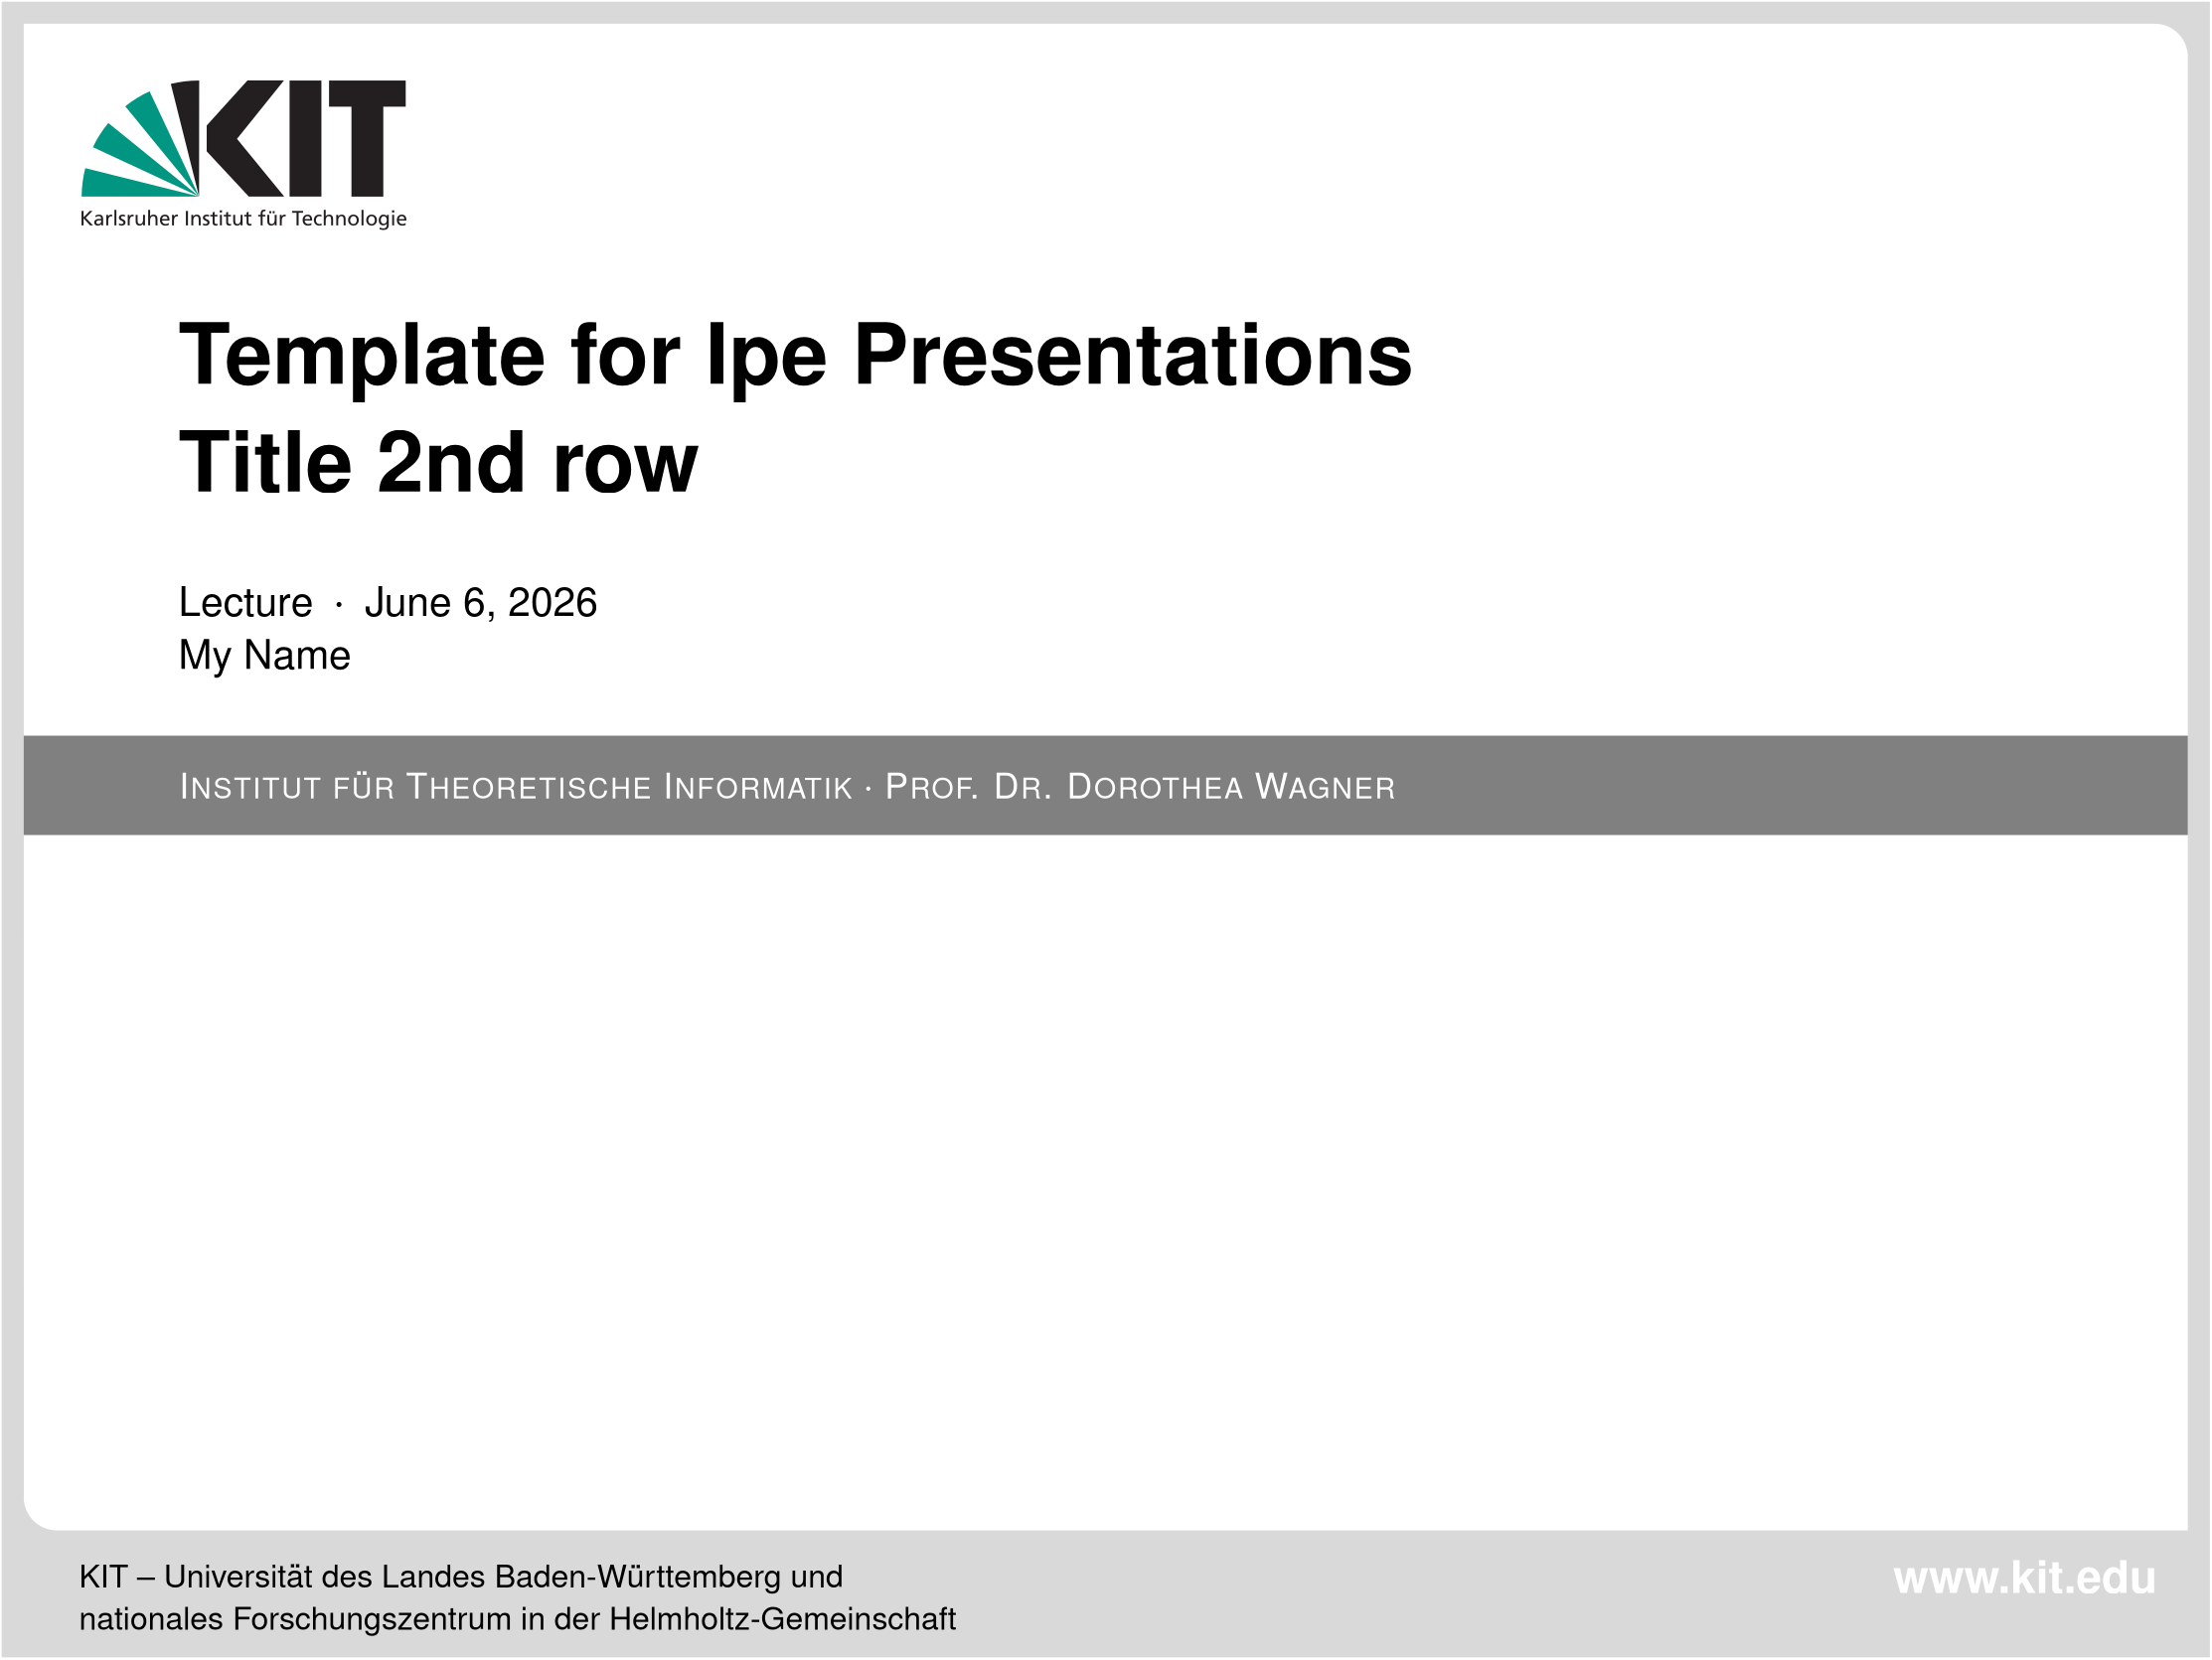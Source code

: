 <?xml version="1.0"?>
<!DOCTYPE ipe SYSTEM "ipe.dtd">
<ipe version="70005" creator="Ipe 7.1.2">
<info created="D:20090429144355" modified="D:20130131181853" title="Template for Ipe Presentations" author="My Name"/>
<preamble>
\usepackage[utf8]{inputenc}
\usepackage{amsmath,amssymb}
\renewcommand{\vec}[1]{\mathaccent&quot;017E {#1}}

% settings %%%%%%%%%%%%%%%
\newcommand{\itemcolor}{KITblue}
\newcommand{\name}{My Name}
\newcommand{\prestitle}{Template for Ipe Presentations}
</preamble>
<ipestyle name="basic">
<symbol name="arrow/arc(spx)">
<path stroke="sym-stroke" fill="sym-stroke" pen="sym-pen">
0 0 m
-1 0.333 l
-1 -0.333 l
h
</path>
</symbol>
<symbol name="arrow/farc(spx)">
<path stroke="sym-stroke" fill="white" pen="sym-pen">
0 0 m
-1 0.333 l
-1 -0.333 l
h
</path>
</symbol>
<symbol name="mark/circle(sx)" transformations="translations">
<path fill="sym-stroke">
0.6 0 0 0.6 0 0 e
0.4 0 0 0.4 0 0 e
</path>
</symbol>
<symbol name="mark/disk(sx)" transformations="translations">
<path fill="sym-stroke">
0.6 0 0 0.6 0 0 e
</path>
</symbol>
<symbol name="mark/fdisk(sfx)" transformations="translations">
<group>
<path fill="sym-fill">
0.5 0 0 0.5 0 0 e
</path>
<path fill="sym-stroke" fillrule="eofill">
0.6 0 0 0.6 0 0 e
0.4 0 0 0.4 0 0 e
</path>
</group>
</symbol>
<symbol name="mark/box(sx)" transformations="translations">
<path fill="sym-stroke" fillrule="eofill">
-0.6 -0.6 m
0.6 -0.6 l
0.6 0.6 l
-0.6 0.6 l
h
-0.4 -0.4 m
0.4 -0.4 l
0.4 0.4 l
-0.4 0.4 l
h
</path>
</symbol>
<symbol name="mark/square(sx)" transformations="translations">
<path fill="sym-stroke">
-0.6 -0.6 m
0.6 -0.6 l
0.6 0.6 l
-0.6 0.6 l
h
</path>
</symbol>
<symbol name="mark/fsquare(sfx)" transformations="translations">
<group>
<path fill="sym-fill">
-0.5 -0.5 m
0.5 -0.5 l
0.5 0.5 l
-0.5 0.5 l
h
</path>
<path fill="sym-stroke" fillrule="eofill">
-0.6 -0.6 m
0.6 -0.6 l
0.6 0.6 l
-0.6 0.6 l
h
-0.4 -0.4 m
0.4 -0.4 l
0.4 0.4 l
-0.4 0.4 l
h
</path>
</group>
</symbol>
<symbol name="mark/cross(sx)" transformations="translations">
<group>
<path fill="sym-stroke">
-0.43 -0.57 m
0.57 0.43 l
0.43 0.57 l
-0.57 -0.43 l
h
</path>
<path fill="sym-stroke">
-0.43 0.57 m
0.57 -0.43 l
0.43 -0.57 l
-0.57 0.43 l
h
</path>
</group>
</symbol>
<symbol name="arrow/fnormal(spx)">
<path stroke="sym-stroke" fill="white" pen="sym-pen">
0 0 m
-1 0.333 l
-1 -0.333 l
h
</path>
</symbol>
<symbol name="arrow/pointed(spx)">
<path stroke="sym-stroke" fill="sym-stroke" pen="sym-pen">
0 0 m
-1 0.333 l
-0.8 0 l
-1 -0.333 l
h
</path>
</symbol>
<symbol name="arrow/fpointed(spx)">
<path stroke="sym-stroke" fill="white" pen="sym-pen">
0 0 m
-1 0.333 l
-0.8 0 l
-1 -0.333 l
h
</path>
</symbol>
<symbol name="arrow/linear(spx)">
<path stroke="sym-stroke" pen="sym-pen">
-1 0.333 m
0 0 l
-1 -0.333 l
</path>
</symbol>
<symbol name="arrow/fdouble(spx)">
<path stroke="sym-stroke" fill="white" pen="sym-pen">
0 0 m
-1 0.333 l
-1 -0.333 l
h
-1 0 m
-2 0.333 l
-2 -0.333 l
h
</path>
</symbol>
<symbol name="arrow/double(spx)">
<path stroke="sym-stroke" fill="sym-stroke" pen="sym-pen">
0 0 m
-1 0.333 l
-1 -0.333 l
h
-1 0 m
-2 0.333 l
-2 -0.333 l
h
</path>
</symbol>
<pen name="heavier" value="0.8"/>
<pen name="fat" value="1.2"/>
<pen name="ultrafat" value="2"/>
<symbolsize name="large" value="5"/>
<symbolsize name="small" value="2"/>
<symbolsize name="tiny" value="1.1"/>
<arrowsize name="large" value="10"/>
<arrowsize name="small" value="5"/>
<arrowsize name="tiny" value="3"/>
<color name="red" value="1 0 0"/>
<color name="green" value="0 1 0"/>
<color name="blue" value="0 0 1"/>
<color name="yellow" value="1 1 0"/>
<color name="darkgreen" value="0 0.666 0"/>
<color name="orange" value="1 0.647 0"/>
<color name="gold" value="1 0.843 0"/>
<color name="purple" value="0.627 0.125 0.941"/>
<color name="gray" value="0.745"/>
<color name="brown" value="0.647 0.165 0.165"/>
<color name="navy" value="0 0 0.502"/>
<color name="pink" value="1 0.753 0.796"/>
<color name="seagreen" value="0.18 0.545 0.341"/>
<color name="turquoise" value="0.251 0.878 0.816"/>
<color name="violet" value="0.933 0.51 0.933"/>
<color name="darkblue" value="0 0 0.545"/>
<color name="darkcyan" value="0 0.545 0.545"/>
<color name="darkgray" value="0.663"/>
<color name="darkmagenta" value="0.545 0 0.545"/>
<color name="darkorange" value="1 0.549 0"/>
<color name="darkred" value="0.545 0 0"/>
<color name="lightblue" value="0.678 0.847 0.902"/>
<color name="lightcyan" value="0.878 1 1"/>
<color name="lightgray" value="0.827"/>
<color name="lightgreen" value="0.565 0.933 0.565"/>
<color name="lightyellow" value="1 1 0.878"/>
<dashstyle name="dashed" value="[4] 0"/>
<dashstyle name="dotted" value="[1 3] 0"/>
<dashstyle name="dash dotted" value="[4 2 1 2] 0"/>
<dashstyle name="dash dot dotted" value="[4 2 1 2 1 2] 0"/>
<textsize name="large" value="\large"/>
<textsize name="small" value="\small"/>
<textsize name="tiny" value="\tiny"/>
<textsize name="Large" value="\Large"/>
<textsize name="LARGE" value="\LARGE"/>
<textsize name="huge" value="\huge"/>
<textsize name="Huge" value="\Huge"/>
<textsize name="footnote" value="\footnotesize"/>
<textstyle name="center" begin="\begin{center}" end="\end{center}"/>
<textstyle name="itemize" begin="\begin{itemize}" end="\end{itemize}"/>
<textstyle name="item" begin="\begin{itemize}\item{}" end="\end{itemize}"/>
<gridsize name="4 pts" value="4"/>
<gridsize name="8 pts (~3 mm)" value="8"/>
<gridsize name="16 pts (~6 mm)" value="16"/>
<gridsize name="32 pts (~12 mm)" value="32"/>
<gridsize name="10 pts (~3.5 mm)" value="10"/>
<gridsize name="20 pts (~7 mm)" value="20"/>
<gridsize name="14 pts (~5 mm)" value="14"/>
<gridsize name="28 pts (~10 mm)" value="28"/>
<gridsize name="56 pts (~20 mm)" value="56"/>
<anglesize name="90 deg" value="90"/>
<anglesize name="60 deg" value="60"/>
<anglesize name="45 deg" value="45"/>
<anglesize name="30 deg" value="30"/>
<anglesize name="22.5 deg" value="22.5"/>
<tiling name="falling" angle="-60" step="4" width="1"/>
<tiling name="rising" angle="30" step="4" width="1"/>
</ipestyle>
<ipestyle name="KIT-Presentation">
<symbol name="Background">
<group>
<path fill="KITblack15">
-12 -14 m
12 0 0 -12 -12 -2 -24 -1 a
-24 532 l
748 532 l
12 0 0 -12 748 520 760 520 a
760 -14 l
h
-32 -60 m
768 -60 l
768 540 l
-32 540 l
h
</path>
<text matrix="0.373432 0 0 0.373432 -12.4937 -25.5647" pos="4 -68" stroke="black" type="label" width="582.445" height="22.5064" depth="6.58" valign="baseline" size="large">\name \ -- \prestitle</text>
<group matrix="1 0 0 1 -11 -2">
<group matrix="1 0 0 1 138.377 -2.17293">
<group matrix="0.5 0 0 0.5 265.5 -52.5">
<path matrix="1 0 0 1 -145 -25" fill="KITblue">
420 40 m
16 0 0 16 436 40 436 24 a
436 40 l
h
</path>
<path matrix="1 0 0 1 -143 -25" fill="KITblue">
436 24 m
16 0 0 16 436 40 452 40 a
436 40 l
h
</path>
<path matrix="1 0 0 1 -145 -23" fill="KITblue">
436 56 m
16 0 0 16 436 40 420 40 a
436 40 l
h
</path>
</group>
<group matrix="0.5 0 0 0.5 262.5 -52.5">
<path matrix="1 0 0 1 -105 -25" fill="KITblue">
420 40 m
16 0 0 16 436 40 436 24 a
436 40 l
h
</path>
<path matrix="1 0 0 1 -103 -25" fill="KITblue">
436 24 m
16 0 0 16 436 40 452 40 a
436 40 l
h
</path>
<path matrix="1 0 0 1 -105 -23" fill="KITblue">
436 56 m
16 0 0 16 436 40 420 40 a
436 40 l
h
</path>
<path matrix="1 0 0 1 -103 -23" fill="KITblue">
452 40 m
16 0 0 16 436 40 436 56 a
436 40 l
h
</path>
</group>
<group matrix="0.5 0 0 0.5 262.5 -55.5">
<path matrix="1 0 0 1 25 -33" fill="KITblue">
308 72 m
324 72 l
324 88 l
308 88 l
h
</path>
<path matrix="1 0 0 1 7 -15" fill="KITblue">
308 72 m
324 72 l
324 88 l
308 88 l
h
</path>
<path matrix="1 0 0 1 -105 15" fill="KITblue">
420 40 m
16 0 0 16 436 40 436 24 a
436 40 l
h
</path>
</group>
<group matrix="0.5 0 0 0.5 265.5 -55.5">
<path matrix="1 0 0 1 -145 17" fill="KITblue">
436 56 m
16 0 0 16 436 40 420 40 a
436 40 l
h
</path>
<path matrix="1 0 0 1 -143 17" fill="KITblue">
452 40 m
16 0 0 16 436 40 436 56 a
436 40 l
h
</path>
<path matrix="1 0 0 1 -15 -33" fill="KITblue">
308 72 m
324 72 l
324 88 l
308 88 l
h
</path>
<path matrix="1 0 0 1 -33 -33" fill="KITblue">
308 72 m
324 72 l
324 88 l
308 88 l
h
</path>
</group>
</group>
<text matrix="0.373432 0 0 0.373432 580.883 -8.31382" pos="4 -68" stroke="black" type="label" width="465.388" height="22.5008" depth="0.504" valign="baseline" size="large">Institut für Theoretische Informatik</text>
<text matrix="0.373432 0 0 0.373432 580.883 -23.3138" pos="4 -68" stroke="black" type="label" width="366.626" height="22.4896" depth="6.86" valign="baseline" size="large">Prof. Dr. Dorothea Wagner</text>
</group>
<group matrix="0.41895 0 0 0.41895 486.415 304.958">
<path matrix="1 0 0 1 400 400" fill="0.137 0.121 0.125">
122.379 20.186 m
100.992 20.186 l
75.578 47.475 l
75.578 63.1 l
100.199 90.315 l
122.234 90.315 l
93.863 55.034 l
122.379 20.186 l
122.379 20.186 l
h
144.84 20.186 m
125.617 20.186 l
125.617 90.245 l
144.84 90.245 l
144.84 20.186 l
h
195.746 90.245 m
149.449 90.245 l
149.449 74.475 l
162.984 74.475 l
162.984 20.116 l
182.211 20.116 l
182.211 74.475 l
195.746 74.475 l
195.746 90.245 l
</path>
<path matrix="1 0 0 1 400 400" fill="0.137 0.121 0.125">
70.969 20.186 m
70.969 20.186 l
70.969 20.186 l
70.969 20.186 l
h
</path>
<path matrix="1 0 0 1 400 400" fill="0.137 0.121 0.125">
70.969 20.186 m
70.969 20.186 l
70.969 20.186 l
70.969 20.186 l
h
</path>
<path matrix="1 0 0 1 400 400" fill="0 0.588 0.509">
16.176 64.612 m
12.504 60.147 9.336 55.253 6.891 49.995 c
70.969 20.186 l
16.176 64.612 l
16.176 64.612 l
</path>
<path matrix="1 0 0 1 400 400" fill="0 0.588 0.509">
70.969 20.186 m
41.09 83.764 l
35.762 81.315 30.863 78.292 26.402 74.69 c
70.969 20.186 l
70.969 20.186 l
</path>
<path matrix="1 0 0 1 400 400" fill="0.137 0.121 0.125">
70.969 20.186 m
71.039 90.245 l
70.465 90.245 l
64.777 90.245 59.234 89.522 53.906 88.225 c
70.969 20.186 l
70.969 20.186 l
</path>
<path matrix="1 0 0 1 400 400" fill="0.137 0.121 0.125">
70.969 20.186 m
70.969 20.186 l
</path>
<path matrix="1 0 0 1 400 400" fill="0.137 0.121 0.125">
70.969 20.186 m
70.969 20.186 l
</path>
<path matrix="1 0 0 1 400 400" fill="0 0.588 0.509">
2.281 37.323 m
0.84 31.85 0.121 26.093 0.051 20.186 c
70.969 20.186 l
2.281 37.323 l
2.281 37.323 l
</path>
<path matrix="1 0 0 1 400 400" fill="0.137 0.121 0.125" fillrule="wind">
0 2.772 m
1.25 2.772 l
1.25 7.038 l
5.129 2.772 l
6.949 2.772 l
2.531 7.362 l
6.625 11.483 l
4.969 11.483 l
1.25 7.651 l
1.25 11.483 l
0 11.483 l
0 2.772 l
</path>
<path matrix="1 0 0 1 400 400" fill="0.137 0.121 0.125" fillrule="wind">
11.855 5.241 m
11.855 4.925 11.789 4.636 11.656 4.386 c
11.523 4.136 11.324 3.936 11.063 3.792 c
10.797 3.647 10.473 3.573 10.086 3.569 c
9.949 3.569 9.813 3.593 9.676 3.636 c
9.535 3.682 9.406 3.745 9.289 3.835 c
9.176 3.925 9.082 4.03 9.012 4.159 c
8.938 4.288 8.902 4.436 8.898 4.604 c
8.902 4.827 8.961 5.014 9.07 5.167 c
9.176 5.311 9.32 5.432 9.496 5.522 c
9.668 5.612 9.855 5.678 10.055 5.721 c
10.258 5.764 10.449 5.796 10.637 5.811 c
10.82 5.823 10.977 5.831 11.109 5.827 c
11.234 5.827 11.359 5.823 11.484 5.815 c
11.609 5.807 11.734 5.803 11.855 5.803 c
11.855 5.241 l
h
8.438 7.686 m
8.598 7.823 8.781 7.936 8.98 8.034 c
9.184 8.132 9.395 8.206 9.617 8.257 c
9.84 8.311 10.063 8.339 10.285 8.339 c
10.676 8.339 10.984 8.276 11.215 8.151 c
11.445 8.026 11.609 7.843 11.711 7.596 c
11.813 7.35 11.859 7.042 11.855 6.675 c
11.707 6.686 11.566 6.69 11.43 6.694 c
11.301 6.698 11.168 6.702 11.035 6.702 c
10.609 6.702 l
10.363 6.702 10.105 6.682 9.836 6.639 c
9.566 6.593 9.305 6.522 9.047 6.425 c
8.789 6.327 8.555 6.198 8.344 6.034 c
8.133 5.87 7.969 5.671 7.844 5.436 c
7.719 5.202 7.656 4.925 7.652 4.604 c
7.656 4.143 7.754 3.768 7.949 3.475 c
8.148 3.182 8.422 2.964 8.77 2.827 c
9.121 2.69 9.523 2.62 9.984 2.62 c
10.254 2.624 10.496 2.655 10.707 2.718 c
10.922 2.78 11.109 2.862 11.27 2.96 c
11.434 3.061 11.57 3.167 11.684 3.276 c
11.797 3.389 11.891 3.495 11.957 3.593 c
11.98 3.593 l
11.98 2.768 l
13.082 2.768 l
13.074 2.831 13.063 2.913 13.055 3.014 c
13.051 3.12 13.043 3.253 13.039 3.417 c
13.035 3.577 13.031 3.78 13.031 4.018 c
13.031 6.651 l
13.035 7.229 12.949 7.714 12.773 8.104 c
12.598 8.495 12.32 8.792 11.945 8.987 c
11.57 9.186 11.078 9.284 10.473 9.284 c
10.066 9.284 9.691 9.225 9.34 9.116 c
8.988 9.011 8.668 8.866 8.375 8.686 c
8.438 7.686 l
8.438 7.686 l
</path>
<path matrix="1 0 0 1 400 400" fill="0.137 0.121 0.125" fillrule="wind">
14.941 2.772 m
16.113 2.772 l
16.113 5.667 l
16.117 6.202 16.191 6.663 16.332 7.05 c
16.477 7.436 16.676 7.737 16.934 7.944 c
17.191 8.155 17.496 8.261 17.848 8.261 c
17.953 8.264 18.059 8.257 18.168 8.241 c
18.281 8.221 18.391 8.194 18.5 8.151 c
18.5 9.198 l
18.418 9.214 18.34 9.229 18.266 9.245 c
18.191 9.257 18.109 9.268 18.023 9.272 c
17.941 9.28 17.84 9.284 17.727 9.284 c
17.496 9.284 17.277 9.237 17.063 9.139 c
16.852 9.042 16.656 8.909 16.484 8.737 c
16.309 8.569 16.172 8.374 16.066 8.151 c
16.039 8.151 l
16.039 9.136 l
14.941 9.136 l
14.941 2.772 l
</path>
<path matrix="1 0 0 1 400 400" fill="0.137 0.121 0.125" fillrule="wind">
19.871 2.772 m
21.047 2.772 l
21.047 12.131 l
19.871 12.131 l
19.871 2.772 l
h
</path>
<path matrix="1 0 0 1 400 400" fill="0.137 0.121 0.125" fillrule="wind">
22.582 2.971 m
22.852 2.831 23.137 2.737 23.434 2.686 c
23.727 2.639 24.027 2.616 24.332 2.62 c
24.617 2.62 24.891 2.659 25.156 2.741 c
25.418 2.819 25.656 2.94 25.867 3.104 c
26.074 3.264 26.242 3.471 26.363 3.721 c
26.488 3.971 26.551 4.264 26.551 4.604 c
26.551 4.893 26.496 5.139 26.398 5.343 c
26.301 5.542 26.168 5.714 26.004 5.854 c
25.844 5.995 25.66 6.112 25.465 6.214 c
25.27 6.315 25.074 6.409 24.879 6.495 c
24.684 6.581 24.504 6.671 24.34 6.764 c
24.176 6.862 24.043 6.971 23.945 7.096 c
23.848 7.225 23.797 7.382 23.793 7.565 c
23.797 7.737 23.848 7.886 23.953 7.999 c
24.055 8.112 24.191 8.198 24.359 8.253 c
24.527 8.311 24.715 8.339 24.918 8.339 c
24.988 8.339 25.078 8.327 25.191 8.311 c
25.301 8.292 25.414 8.264 25.539 8.237 c
25.664 8.206 25.777 8.171 25.887 8.132 c
25.996 8.093 26.082 8.053 26.152 8.014 c
26.254 9.038 l
26.023 9.108 25.789 9.167 25.555 9.214 c
25.32 9.261 25.066 9.284 24.793 9.284 c
24.477 9.284 24.18 9.245 23.91 9.167 c
23.637 9.085 23.402 8.964 23.195 8.803 c
22.992 8.639 22.832 8.436 22.719 8.19 c
22.605 7.944 22.547 7.655 22.547 7.327 c
22.547 7.073 22.602 6.854 22.699 6.667 c
22.797 6.483 22.93 6.323 23.094 6.182 c
23.258 6.05 23.434 5.928 23.633 5.823 c
23.828 5.718 24.023 5.62 24.219 5.526 c
24.414 5.432 24.594 5.339 24.758 5.241 c
24.922 5.143 25.051 5.034 25.152 4.909 c
25.25 4.788 25.301 4.643 25.305 4.479 c
25.301 4.311 25.266 4.167 25.191 4.05 c
25.121 3.932 25.023 3.839 24.906 3.768 c
24.789 3.698 24.66 3.647 24.52 3.616 c
24.379 3.585 24.242 3.569 24.105 3.569 c
23.988 3.569 23.848 3.585 23.68 3.62 c
23.512 3.651 23.336 3.702 23.156 3.768 c
22.973 3.835 22.805 3.921 22.645 4.018 c
22.582 2.971 l
22.582 2.971 l
</path>
<path matrix="1 0 0 1 400 400" fill="0.137 0.121 0.125" fillrule="wind">
27.902 2.772 m
29.074 2.772 l
29.074 5.667 l
29.074 6.202 29.148 6.663 29.289 7.05 c
29.434 7.436 29.633 7.737 29.895 7.944 c
30.152 8.155 30.457 8.261 30.809 8.261 c
30.91 8.264 31.016 8.257 31.129 8.241 c
31.242 8.221 31.348 8.194 31.457 8.151 c
31.457 9.198 l
31.379 9.214 31.297 9.229 31.227 9.245 c
31.152 9.257 31.07 9.268 30.984 9.272 c
30.898 9.28 30.797 9.284 30.684 9.284 c
30.457 9.284 30.238 9.237 30.023 9.139 c
29.809 9.042 29.617 8.909 29.445 8.737 c
29.27 8.569 29.129 8.374 29.023 8.151 c
29 8.151 l
29 9.136 l
27.902 9.136 l
27.902 2.772 l
</path>
<path matrix="1 0 0 1 400 400" fill="0.137 0.121 0.125" fillrule="wind">
38.313 9.136 m
37.137 9.136 l
37.137 6.19 l
37.137 5.803 37.102 5.448 37.023 5.128 c
36.945 4.807 36.832 4.534 36.672 4.3 c
36.516 4.065 36.313 3.889 36.07 3.761 c
35.824 3.636 35.535 3.573 35.203 3.569 c
34.863 3.589 34.598 3.686 34.398 3.858 c
34.203 4.026 34.063 4.276 33.977 4.604 c
33.895 4.932 33.852 5.346 33.855 5.843 c
33.855 9.136 l
32.684 9.136 l
32.684 5.354 l
32.684 4.784 32.766 4.292 32.934 3.886 c
33.102 3.479 33.363 3.167 33.715 2.948 c
34.066 2.733 34.52 2.624 35.066 2.62 c
35.363 2.624 35.652 2.671 35.922 2.761 c
36.195 2.854 36.438 2.987 36.652 3.159 c
36.863 3.331 37.031 3.542 37.152 3.78 c
37.176 3.78 l
37.176 2.772 l
38.313 2.772 l
38.313 9.136 l
</path>
<path matrix="1 0 0 1 400 400" fill="0.137 0.121 0.125" fillrule="wind">
40.234 2.772 m
41.406 2.772 l
41.406 5.718 l
41.406 6.104 41.445 6.46 41.523 6.78 c
41.598 7.1 41.715 7.374 41.875 7.608 c
42.031 7.839 42.234 8.018 42.477 8.147 c
42.719 8.272 43.012 8.335 43.344 8.339 c
43.68 8.315 43.949 8.221 44.148 8.05 c
44.344 7.882 44.484 7.632 44.566 7.3 c
44.652 6.971 44.691 6.561 44.691 6.065 c
44.691 2.772 l
45.863 2.772 l
45.863 6.553 l
45.867 7.124 45.781 7.612 45.613 8.022 c
45.445 8.428 45.18 8.741 44.828 8.956 c
44.477 9.175 44.027 9.284 43.48 9.284 c
43.031 9.284 42.637 9.19 42.285 9.011 c
41.934 8.827 41.648 8.565 41.434 8.225 c
41.41 8.225 l
41.41 12.132 l
40.234 12.132 l
40.234 2.772 l
</path>
<path matrix="1 0 0 1 400 400" fill="0.137 0.121 0.125" fillrule="wind">
48.609 6.565 m
48.633 6.772 48.68 6.979 48.754 7.19 c
48.828 7.397 48.93 7.585 49.07 7.761 c
49.203 7.932 49.375 8.073 49.582 8.178 c
49.789 8.28 50.035 8.335 50.32 8.339 c
50.574 8.335 50.797 8.288 50.996 8.198 c
51.191 8.104 51.355 7.979 51.492 7.815 c
51.629 7.655 51.73 7.464 51.801 7.253 c
51.871 7.038 51.906 6.811 51.906 6.565 c
48.609 6.565 l
48.609 6.565 l
h
52.668 4.206 m
52.594 4.147 52.488 4.081 52.348 4.007 c
52.211 3.932 52.051 3.866 51.871 3.8 c
51.691 3.733 51.5 3.678 51.301 3.636 c
51.102 3.593 50.902 3.573 50.707 3.569 c
50.426 3.573 50.164 3.62 49.91 3.725 c
49.66 3.827 49.438 3.971 49.242 4.159 c
49.047 4.346 48.895 4.569 48.781 4.827 c
48.672 5.089 48.613 5.374 48.609 5.69 c
53.152 5.69 l
53.156 6.206 53.109 6.682 53.016 7.116 c
52.918 7.553 52.762 7.932 52.547 8.257 c
52.328 8.581 52.039 8.831 51.68 9.011 c
51.32 9.19 50.875 9.284 50.344 9.284 c
49.895 9.284 49.488 9.206 49.121 9.05 c
48.758 8.889 48.441 8.671 48.18 8.382 c
47.918 8.096 47.715 7.757 47.578 7.362 c
47.434 6.971 47.363 6.542 47.363 6.065 c
47.363 5.546 47.426 5.077 47.559 4.655 c
47.691 4.229 47.895 3.87 48.164 3.569 c
48.434 3.264 48.777 3.03 49.188 2.87 c
49.605 2.706 50.094 2.624 50.656 2.62 c
51.004 2.624 51.301 2.647 51.547 2.69 c
51.789 2.737 52 2.792 52.18 2.854 c
52.355 2.917 52.52 2.975 52.668 3.034 c
52.668 4.206 l
</path>
<path matrix="1 0 0 1 400 400" fill="0.137 0.121 0.125" fillrule="wind">
54.652 2.772 m
55.828 2.772 l
55.828 5.667 l
55.828 6.202 55.902 6.663 56.043 7.05 c
56.188 7.436 56.387 7.737 56.645 7.944 c
56.902 8.155 57.211 8.261 57.563 8.261 c
57.664 8.264 57.77 8.257 57.883 8.241 c
57.992 8.221 58.102 8.194 58.211 8.151 c
58.211 9.198 l
58.129 9.214 58.051 9.229 57.977 9.245 c
57.902 9.257 57.82 9.268 57.734 9.272 c
57.652 9.28 57.551 9.284 57.438 9.284 c
57.211 9.284 56.988 9.237 56.773 9.139 c
56.563 9.042 56.367 8.909 56.195 8.737 c
56.023 8.569 55.883 8.374 55.777 8.151 c
55.75 8.151 l
55.75 9.136 l
54.652 9.136 l
54.652 2.772 l
</path>
<path matrix="1 0 0 1 400 400" fill="0.137 0.121 0.125" fillrule="wind">
63.016 2.772 m
64.266 2.772 l
64.266 11.483 l
63.016 11.483 l
63.016 2.772 l
h
</path>
<path matrix="1 0 0 1 400 400" fill="0.137 0.121 0.125" fillrule="wind">
66.301 2.772 m
67.473 2.772 l
67.473 5.718 l
67.473 6.104 67.512 6.46 67.59 6.78 c
67.664 7.1 67.781 7.374 67.941 7.608 c
68.098 7.839 68.297 8.018 68.543 8.147 c
68.785 8.272 69.074 8.335 69.406 8.339 c
69.746 8.315 70.016 8.221 70.215 8.05 c
70.41 7.882 70.551 7.632 70.633 7.3 c
70.719 6.971 70.758 6.561 70.758 6.065 c
70.758 2.772 l
71.93 2.772 l
71.93 6.553 l
71.93 7.124 71.844 7.612 71.676 8.022 c
71.508 8.428 71.246 8.741 70.895 8.956 c
70.543 9.175 70.094 9.284 69.543 9.284 c
69.246 9.284 68.961 9.237 68.688 9.147 c
68.414 9.053 68.172 8.921 67.961 8.749 c
67.746 8.573 67.578 8.37 67.461 8.124 c
67.438 8.124 l
67.438 9.136 l
66.301 9.136 l
66.301 2.772 l
</path>
<path matrix="1 0 0 1 400 400" fill="0.137 0.121 0.125" fillrule="wind">
73.316 2.971 m
73.586 2.831 73.867 2.737 74.168 2.686 c
74.461 2.639 74.762 2.616 75.063 2.62 c
75.352 2.62 75.625 2.659 75.891 2.741 c
76.152 2.819 76.391 2.94 76.602 3.104 c
76.809 3.264 76.973 3.471 77.098 3.721 c
77.219 3.971 77.281 4.264 77.285 4.604 c
77.281 4.893 77.23 5.139 77.133 5.343 c
77.031 5.542 76.902 5.714 76.738 5.854 c
76.574 5.995 76.395 6.112 76.199 6.214 c
76.004 6.315 75.809 6.409 75.613 6.495 c
75.418 6.581 75.234 6.671 75.074 6.764 c
74.91 6.862 74.777 6.971 74.68 7.096 c
74.582 7.225 74.527 7.382 74.527 7.565 c
74.527 7.737 74.582 7.886 74.684 7.999 c
74.785 8.112 74.922 8.198 75.094 8.253 c
75.262 8.311 75.449 8.339 75.648 8.339 c
75.723 8.339 75.813 8.327 75.922 8.311 c
76.031 8.292 76.148 8.264 76.273 8.237 c
76.398 8.206 76.512 8.171 76.621 8.132 c
76.73 8.093 76.816 8.053 76.887 8.014 c
76.984 9.038 l
76.758 9.108 76.523 9.167 76.289 9.214 c
76.051 9.261 75.797 9.284 75.523 9.284 c
75.211 9.284 74.914 9.245 74.645 9.167 c
74.371 9.085 74.133 8.964 73.93 8.803 c
73.727 8.639 73.566 8.436 73.453 8.19 c
73.34 7.944 73.281 7.655 73.277 7.327 c
73.281 7.073 73.332 6.854 73.434 6.667 c
73.531 6.483 73.66 6.323 73.824 6.182 c
73.988 6.05 74.168 5.928 74.363 5.823 c
74.559 5.718 74.754 5.62 74.953 5.526 c
75.148 5.432 75.328 5.339 75.488 5.241 c
75.652 5.143 75.785 5.034 75.887 4.909 c
75.98 4.788 76.035 4.643 76.035 4.479 c
76.035 4.311 75.996 4.167 75.926 4.05 c
75.852 3.932 75.758 3.839 75.641 3.768 c
75.52 3.698 75.391 3.647 75.254 3.616 c
75.113 3.585 74.973 3.569 74.84 3.569 c
74.723 3.569 74.582 3.585 74.41 3.62 c
74.242 3.651 74.07 3.702 73.887 3.768 c
73.707 3.835 73.535 3.921 73.379 4.018 c
73.316 2.971 l
73.316 2.971 l
</path>
<path matrix="1 0 0 1 400 400" fill="0.137 0.121 0.125" fillrule="wind">
82.016 9.136 m
80.332 9.136 l
80.332 10.983 l
79.156 10.608 l
79.156 9.136 l
77.723 9.136 l
77.723 8.186 l
79.156 8.186 l
79.156 4.468 l
79.16 4.046 79.238 3.698 79.398 3.425 c
79.555 3.151 79.781 2.948 80.07 2.815 c
80.363 2.686 80.711 2.62 81.117 2.62 c
81.309 2.624 81.488 2.643 81.66 2.682 c
81.832 2.718 81.984 2.757 82.117 2.796 c
82.117 3.796 l
82.027 3.737 81.918 3.682 81.789 3.639 c
81.656 3.596 81.496 3.573 81.316 3.569 c
81.137 3.569 80.973 3.612 80.824 3.702 c
80.676 3.788 80.555 3.917 80.469 4.085 c
80.379 4.253 80.332 4.46 80.332 4.706 c
80.332 8.186 l
82.016 8.186 l
82.016 9.136 l
</path>
<path matrix="1 0 0 1 400 400" fill="0.137 0.121 0.125" fillrule="wind">
84.813 11.882 m
83.488 11.882 l
83.488 10.557 l
84.813 10.557 l
84.813 11.882 l
h
83.566 2.772 m
84.738 2.772 l
84.738 9.136 l
83.566 9.136 l
83.566 2.772 l
</path>
<path matrix="1 0 0 1 400 400" fill="0.137 0.121 0.125" fillrule="wind">
90.195 9.136 m
88.508 9.136 l
88.508 10.983 l
87.336 10.608 l
87.336 9.136 l
85.902 9.136 l
85.902 8.186 l
87.336 8.186 l
87.336 4.468 l
87.336 4.046 87.418 3.698 87.574 3.425 c
87.734 3.151 87.957 2.948 88.25 2.815 c
88.543 2.686 88.891 2.62 89.297 2.62 c
89.484 2.624 89.664 2.643 89.836 2.682 c
90.008 2.718 90.16 2.757 90.293 2.796 c
90.293 3.796 l
90.207 3.737 90.098 3.682 89.965 3.639 c
89.832 3.596 89.676 3.573 89.496 3.569 c
89.313 3.569 89.148 3.612 89 3.702 c
88.852 3.788 88.734 3.917 88.648 4.085 c
88.555 4.253 88.512 4.46 88.508 4.706 c
88.508 8.186 l
90.195 8.186 l
90.195 9.136 l
</path>
<path matrix="1 0 0 1 400 400" fill="0.137 0.121 0.125" fillrule="wind">
97.223 9.136 m
96.047 9.136 l
96.047 6.19 l
96.047 5.803 96.012 5.448 95.934 5.128 c
95.855 4.807 95.742 4.534 95.582 4.3 c
95.426 4.065 95.223 3.889 94.98 3.761 c
94.734 3.636 94.449 3.573 94.113 3.569 c
93.777 3.589 93.508 3.686 93.309 3.858 c
93.109 4.026 92.973 4.276 92.891 4.604 c
92.805 4.932 92.766 5.346 92.766 5.843 c
92.766 9.136 l
91.594 9.136 l
91.594 5.354 l
91.594 4.784 91.676 4.292 91.844 3.886 c
92.016 3.479 92.277 3.167 92.629 2.948 c
92.977 2.733 93.43 2.624 93.977 2.62 c
94.273 2.624 94.563 2.671 94.836 2.761 c
95.105 2.854 95.348 2.987 95.563 3.159 c
95.777 3.331 95.941 3.542 96.063 3.78 c
96.086 3.78 l
96.086 2.772 l
97.223 2.772 l
97.223 9.136 l
</path>
<path matrix="1 0 0 1 400 400" fill="0.137 0.121 0.125" fillrule="wind">
102.527 9.136 m
100.844 9.136 l
100.844 10.983 l
99.668 10.608 l
99.668 9.136 l
98.234 9.136 l
98.234 8.186 l
99.668 8.186 l
99.668 4.468 l
99.672 4.046 99.75 3.698 99.91 3.425 c
100.066 3.151 100.293 2.948 100.582 2.815 c
100.875 2.686 101.223 2.62 101.629 2.62 c
101.816 2.624 102 2.643 102.172 2.682 c
102.344 2.718 102.492 2.757 102.629 2.796 c
102.629 3.796 l
102.539 3.737 102.43 3.682 102.301 3.639 c
102.164 3.596 102.012 3.573 101.828 3.569 c
101.648 3.569 101.484 3.612 101.336 3.702 c
101.188 3.788 101.066 3.917 100.98 4.085 c
100.891 4.253 100.844 4.46 100.844 4.706 c
100.844 8.186 l
102.527 8.186 l
102.527 9.136 l
</path>
<path matrix="1 0 0 1 400 400" fill="0.137 0.121 0.125" fillrule="wind">
108.156 2.772 m
109.332 2.772 l
109.332 8.186 l
111.016 8.186 l
111.016 9.136 l
109.332 9.136 l
109.332 9.823 l
109.328 10.038 109.344 10.237 109.367 10.421 c
109.391 10.604 109.441 10.764 109.52 10.901 c
109.598 11.038 109.711 11.143 109.863 11.218 c
110.016 11.292 110.215 11.331 110.469 11.331 c
110.566 11.331 110.672 11.327 110.77 11.315 c
110.871 11.3 110.957 11.284 111.027 11.257 c
111.078 12.206 l
110.961 12.225 110.836 12.245 110.707 12.257 c
110.578 12.272 110.441 12.28 110.293 12.28 c
109.859 12.28 109.508 12.218 109.227 12.1 c
108.949 11.979 108.73 11.807 108.574 11.581 c
108.418 11.358 108.309 11.089 108.246 10.776 c
108.184 10.46 108.156 10.112 108.156 9.721 c
108.156 9.136 l
106.66 9.136 l
106.66 8.186 l
108.156 8.186 l
108.156 2.772 l
</path>
<path matrix="1 0 0 1 400 400" fill="0.137 0.121 0.125" fillrule="wind">
117.809 9.136 m
116.633 9.136 l
116.633 6.19 l
116.633 5.803 116.598 5.448 116.52 5.128 c
116.441 4.807 116.324 4.534 116.168 4.3 c
116.012 4.065 115.809 3.889 115.563 3.761 c
115.32 3.636 115.031 3.573 114.699 3.569 c
114.359 3.589 114.094 3.686 113.895 3.858 c
113.695 4.026 113.559 4.276 113.473 4.604 c
113.391 4.932 113.352 5.346 113.352 5.843 c
113.352 9.136 l
112.18 9.136 l
112.18 5.354 l
112.18 4.784 112.262 4.292 112.43 3.886 c
112.598 3.479 112.859 3.167 113.211 2.948 c
113.563 2.733 114.016 2.624 114.563 2.62 c
114.859 2.624 115.145 2.671 115.418 2.761 c
115.691 2.854 115.934 2.987 116.148 3.159 c
116.359 3.331 116.527 3.542 116.645 3.78 c
116.672 3.78 l
116.672 2.772 l
117.809 2.772 l
117.809 9.136 l
h
115.438 10.108 m
116.609 10.108 l
116.609 11.358 l
115.438 11.358 l
115.438 10.108 l
h
113.391 10.108 m
114.563 10.108 l
114.563 11.358 l
113.391 11.358 l
113.391 10.108 l
</path>
<path matrix="1 0 0 1 400 400" fill="0.137 0.121 0.125" fillrule="wind">
119.73 2.772 m
120.902 2.772 l
120.902 5.667 l
120.906 6.202 120.98 6.663 121.121 7.05 c
121.266 7.436 121.465 7.737 121.723 7.944 c
121.98 8.155 122.285 8.261 122.641 8.261 c
122.738 8.264 122.848 8.257 122.961 8.241 c
123.07 8.221 123.18 8.194 123.285 8.151 c
123.285 9.198 l
123.207 9.214 123.129 9.229 123.055 9.245 c
122.98 9.257 122.898 9.268 122.813 9.272 c
122.73 9.28 122.629 9.284 122.516 9.284 c
122.285 9.284 122.066 9.237 121.852 9.139 c
121.641 9.042 121.445 8.909 121.273 8.737 c
121.102 8.569 120.961 8.374 120.855 8.151 c
120.828 8.151 l
120.828 9.136 l
119.73 9.136 l
119.73 2.772 l
</path>
<path matrix="1 0 0 1 400 400" fill="0.137 0.121 0.125" fillrule="wind">
129.828 2.772 m
131.078 2.772 l
131.078 10.386 l
133.785 10.386 l
133.785 11.483 l
127.121 11.483 l
127.121 10.386 l
129.828 10.386 l
129.828 2.772 l
</path>
<path matrix="1 0 0 1 400 400" fill="0.137 0.121 0.125" fillrule="wind">
134.746 6.565 m
134.77 6.772 134.816 6.979 134.891 7.19 c
134.965 7.397 135.066 7.585 135.203 7.761 c
135.34 7.932 135.512 8.073 135.719 8.178 c
135.926 8.28 136.172 8.335 136.457 8.339 c
136.711 8.335 136.938 8.288 137.133 8.198 c
137.328 8.104 137.492 7.979 137.629 7.815 c
137.766 7.655 137.867 7.464 137.938 7.253 c
138.008 7.038 138.043 6.811 138.043 6.565 c
134.746 6.565 l
134.746 6.565 l
h
138.805 4.206 m
138.73 4.147 138.625 4.081 138.484 4.007 c
138.348 3.932 138.188 3.866 138.008 3.8 c
137.824 3.733 137.637 3.678 137.438 3.636 c
137.238 3.593 137.039 3.573 136.844 3.569 c
136.563 3.573 136.301 3.62 136.047 3.725 c
135.797 3.827 135.574 3.971 135.379 4.159 c
135.184 4.346 135.031 4.569 134.918 4.827 c
134.809 5.089 134.75 5.374 134.746 5.69 c
139.289 5.69 l
139.293 6.206 139.242 6.682 139.152 7.116 c
139.055 7.553 138.898 7.932 138.684 8.257 c
138.465 8.581 138.18 8.831 137.816 9.011 c
137.457 9.19 137.012 9.284 136.48 9.284 c
136.031 9.284 135.621 9.206 135.258 9.05 c
134.895 8.889 134.578 8.671 134.316 8.382 c
134.055 8.096 133.855 7.757 133.715 7.362 c
133.57 6.971 133.504 6.542 133.5 6.065 c
133.5 5.546 133.563 5.077 133.695 4.655 c
133.828 4.229 134.031 3.87 134.301 3.569 c
134.57 3.264 134.91 3.03 135.324 2.87 c
135.742 2.706 136.23 2.624 136.797 2.62 c
137.141 2.624 137.438 2.647 137.684 2.69 c
137.926 2.737 138.137 2.792 138.316 2.854 c
138.492 2.917 138.656 2.975 138.805 3.034 c
138.805 4.206 l
</path>
<path matrix="1 0 0 1 400 400" fill="0.137 0.121 0.125" fillrule="wind">
144.934 9.038 m
144.816 9.081 144.684 9.124 144.52 9.163 c
144.359 9.202 144.191 9.229 144.016 9.253 c
143.84 9.272 143.672 9.284 143.512 9.284 c
143.02 9.284 142.578 9.202 142.184 9.038 c
141.785 8.874 141.441 8.643 141.156 8.346 c
140.871 8.05 140.652 7.698 140.496 7.292 c
140.344 6.886 140.27 6.44 140.266 5.952 c
140.27 5.495 140.348 5.065 140.504 4.663 c
140.656 4.261 140.879 3.909 141.168 3.604 c
141.453 3.3 141.797 3.057 142.191 2.886 c
142.59 2.714 143.027 2.624 143.512 2.62 c
143.652 2.62 143.809 2.628 143.973 2.639 c
144.141 2.651 144.309 2.678 144.48 2.714 c
144.652 2.753 144.816 2.807 144.984 2.882 c
144.895 3.932 l
144.773 3.854 144.641 3.784 144.496 3.733 c
144.355 3.678 144.207 3.639 144.059 3.612 c
143.91 3.585 143.77 3.569 143.637 3.569 c
143.336 3.573 143.066 3.616 142.836 3.71 c
142.605 3.8 142.402 3.925 142.234 4.081 c
142.066 4.241 141.934 4.421 141.824 4.624 c
141.719 4.827 141.641 5.042 141.59 5.268 c
141.539 5.495 141.516 5.725 141.516 5.952 c
141.516 6.261 141.559 6.553 141.648 6.839 c
141.738 7.12 141.871 7.374 142.047 7.6 c
142.223 7.827 142.434 8.003 142.688 8.136 c
142.941 8.264 143.23 8.335 143.563 8.339 c
143.75 8.339 143.949 8.315 144.168 8.272 c
144.387 8.225 144.605 8.155 144.836 8.061 c
144.934 9.038 l
144.934 9.038 l
</path>
<path matrix="1 0 0 1 400 400" fill="0.137 0.121 0.125" fillrule="wind">
146.258 2.772 m
147.43 2.772 l
147.43 5.718 l
147.43 6.104 147.469 6.46 147.547 6.78 c
147.621 7.1 147.738 7.374 147.895 7.608 c
148.055 7.839 148.258 8.018 148.5 8.147 c
148.742 8.272 149.031 8.335 149.363 8.339 c
149.703 8.315 149.973 8.221 150.172 8.05 c
150.367 7.882 150.508 7.632 150.59 7.3 c
150.676 6.971 150.715 6.561 150.715 6.065 c
150.715 2.772 l
151.887 2.772 l
151.887 6.553 l
151.887 7.124 151.805 7.612 151.637 8.022 c
151.465 8.428 151.203 8.741 150.852 8.956 c
150.5 9.175 150.051 9.284 149.504 9.284 c
149.055 9.284 148.656 9.19 148.309 9.011 c
147.953 8.827 147.672 8.565 147.457 8.225 c
147.43 8.225 l
147.43 12.132 l
146.258 12.132 l
146.258 2.772 l
</path>
<path matrix="1 0 0 1 400 400" fill="0.137 0.121 0.125" fillrule="wind">
153.809 2.772 m
154.984 2.772 l
154.984 5.718 l
154.984 6.104 155.02 6.46 155.098 6.78 c
155.176 7.1 155.289 7.374 155.449 7.608 c
155.605 7.839 155.809 8.018 156.055 8.147 c
156.297 8.272 156.586 8.335 156.918 8.339 c
157.258 8.315 157.523 8.221 157.723 8.05 c
157.922 7.882 158.059 7.632 158.145 7.3 c
158.23 6.971 158.27 6.561 158.266 6.065 c
158.266 2.772 l
159.438 2.772 l
159.438 6.553 l
159.441 7.124 159.355 7.612 159.188 8.022 c
159.02 8.428 158.758 8.741 158.402 8.956 c
158.055 9.175 157.605 9.284 157.055 9.284 c
156.758 9.284 156.473 9.237 156.199 9.147 c
155.926 9.053 155.684 8.921 155.469 8.749 c
155.258 8.573 155.09 8.37 154.973 8.124 c
154.945 8.124 l
154.945 9.136 l
153.809 9.136 l
153.809 2.772 l
</path>
<path matrix="1 0 0 1 400 400" fill="0.137 0.121 0.125" fillrule="wind">
162.188 5.952 m
162.188 6.261 162.23 6.553 162.32 6.839 c
162.41 7.12 162.539 7.374 162.715 7.6 c
162.883 7.827 163.094 8.003 163.34 8.136 c
163.586 8.264 163.867 8.335 164.184 8.339 c
164.496 8.335 164.773 8.264 165.02 8.136 c
165.266 8.003 165.473 7.827 165.645 7.6 c
165.813 7.374 165.945 7.12 166.031 6.839 c
166.121 6.553 166.168 6.261 166.168 5.952 c
166.168 5.725 166.145 5.495 166.094 5.268 c
166.043 5.042 165.969 4.827 165.863 4.624 c
165.762 4.421 165.633 4.241 165.477 4.081 c
165.316 3.925 165.133 3.8 164.918 3.71 c
164.703 3.616 164.457 3.573 164.184 3.569 c
163.906 3.573 163.66 3.616 163.441 3.71 c
163.227 3.8 163.039 3.925 162.883 4.081 c
162.723 4.241 162.594 4.421 162.488 4.624 c
162.387 4.827 162.313 5.042 162.262 5.268 c
162.211 5.495 162.188 5.725 162.188 5.952 c
162.188 5.952 l
h
160.938 5.952 m
160.941 5.495 161.02 5.065 161.176 4.663 c
161.332 4.261 161.551 3.909 161.84 3.604 c
162.129 3.3 162.469 3.057 162.863 2.886 c
163.262 2.714 163.699 2.624 164.184 2.62 c
164.66 2.624 165.102 2.714 165.492 2.886 c
165.891 3.057 166.23 3.3 166.516 3.604 c
166.801 3.909 167.023 4.261 167.18 4.663 c
167.336 5.065 167.414 5.495 167.414 5.952 c
167.414 6.44 167.336 6.886 167.184 7.292 c
167.027 7.698 166.813 8.05 166.523 8.346 c
166.238 8.643 165.898 8.874 165.504 9.038 c
165.109 9.202 164.668 9.284 164.184 9.284 c
163.695 9.284 163.25 9.202 162.855 9.038 c
162.457 8.874 162.113 8.643 161.828 8.346 c
161.547 8.05 161.324 7.698 161.172 7.292 c
161.016 6.886 160.941 6.44 160.938 5.952 c
160.938 5.952 l
</path>
<path matrix="1 0 0 1 400 400" fill="0.137 0.121 0.125" fillrule="wind">
169.063 2.772 m
170.239 2.772 l
170.239 12.131 l
169.063 12.131 l
169.063 2.772 l
h
</path>
<path matrix="1 0 0 1 400 400" fill="0.137 0.121 0.125" fillrule="wind">
173.137 5.952 m
173.137 6.261 173.18 6.553 173.27 6.839 c
173.359 7.12 173.488 7.374 173.66 7.6 c
173.832 7.827 174.043 8.003 174.285 8.136 c
174.535 8.264 174.816 8.335 175.133 8.339 c
175.441 8.335 175.723 8.264 175.969 8.136 c
176.215 8.003 176.422 7.827 176.594 7.6 c
176.762 7.374 176.895 7.12 176.98 6.839 c
177.07 6.553 177.113 6.261 177.113 5.952 c
177.113 5.725 177.09 5.495 177.039 5.268 c
176.992 5.042 176.914 4.827 176.813 4.624 c
176.711 4.421 176.582 4.241 176.422 4.081 c
176.266 3.925 176.078 3.8 175.863 3.71 c
175.652 3.616 175.406 3.573 175.133 3.569 c
174.855 3.573 174.605 3.616 174.391 3.71 c
174.176 3.8 173.988 3.925 173.828 4.081 c
173.672 4.241 173.543 4.421 173.438 4.624 c
173.336 4.827 173.262 5.042 173.211 5.268 c
173.16 5.495 173.137 5.725 173.137 5.952 c
173.137 5.952 l
h
171.887 5.952 m
171.887 5.495 171.969 5.065 172.125 4.663 c
172.277 4.261 172.5 3.909 172.789 3.604 c
173.074 3.3 173.418 3.057 173.813 2.886 c
174.211 2.714 174.648 2.624 175.133 2.62 c
175.609 2.624 176.051 2.714 176.441 2.886 c
176.836 3.057 177.18 3.3 177.465 3.604 c
177.75 3.909 177.973 4.261 178.129 4.663 c
178.281 5.065 178.359 5.495 178.363 5.952 c
178.359 6.44 178.285 6.886 178.133 7.292 c
177.977 7.698 177.758 8.05 177.473 8.346 c
177.188 8.643 176.848 8.874 176.453 9.038 c
176.059 9.202 175.617 9.284 175.133 9.284 c
174.645 9.284 174.199 9.202 173.805 9.038 c
173.406 8.874 173.063 8.643 172.777 8.346 c
172.492 8.05 172.273 7.698 172.117 7.292 c
171.965 6.886 171.891 6.44 171.887 5.952 c
171.887 5.952 l
</path>
<path matrix="1 0 0 1 400 400" fill="0.137 0.121 0.125" fillrule="wind">
182.461 3.718 m
182.184 3.721 181.938 3.78 181.719 3.901 c
181.5 4.022 181.313 4.186 181.16 4.393 c
181.008 4.6 180.891 4.839 180.809 5.108 c
180.73 5.378 180.688 5.663 180.688 5.968 c
180.688 6.182 180.711 6.405 180.758 6.628 c
180.805 6.85 180.875 7.065 180.969 7.268 c
181.063 7.475 181.184 7.655 181.324 7.815 c
181.465 7.975 181.633 8.1 181.82 8.194 c
182.012 8.288 182.223 8.335 182.461 8.339 c
182.77 8.335 183.043 8.268 183.277 8.139 c
183.512 8.011 183.703 7.831 183.855 7.604 c
184.012 7.378 184.129 7.116 184.203 6.819 c
184.281 6.526 184.316 6.21 184.316 5.878 c
184.316 5.581 184.273 5.3 184.184 5.042 c
184.094 4.78 183.965 4.55 183.801 4.354 c
183.637 4.155 183.441 4.003 183.215 3.889 c
182.984 3.776 182.734 3.721 182.461 3.718 c
182.461 3.718 l
h
185.492 9.136 m
184.406 9.136 l
184.406 8.186 l
184.383 8.186 l
184.266 8.417 184.117 8.612 183.934 8.78 c
183.746 8.94 183.52 9.069 183.25 9.151 c
182.98 9.241 182.656 9.284 182.285 9.284 c
181.898 9.284 181.559 9.218 181.25 9.089 c
180.945 8.964 180.68 8.788 180.453 8.565 c
180.227 8.343 180.039 8.089 179.887 7.8 c
179.734 7.514 179.625 7.206 179.551 6.882 c
179.477 6.557 179.438 6.233 179.438 5.905 c
179.438 5.487 179.496 5.093 179.605 4.721 c
179.719 4.346 179.891 4.011 180.117 3.718 c
180.344 3.428 180.625 3.198 180.965 3.03 c
181.309 2.862 181.703 2.776 182.16 2.772 c
182.434 2.772 182.699 2.807 182.965 2.878 c
183.227 2.952 183.473 3.061 183.699 3.206 c
183.93 3.354 184.125 3.538 184.293 3.757 c
184.316 3.757 l
184.316 3.132 l
184.316 2.682 184.238 2.292 184.082 1.968 c
183.926 1.639 183.699 1.393 183.406 1.214 c
183.113 1.042 182.762 0.952 182.348 0.948 c
182.133 0.948 181.938 0.96 181.754 0.979 c
181.566 0.999 181.387 1.034 181.215 1.081 c
181.035 1.128 180.855 1.186 180.668 1.257 c
180.48 1.331 180.273 1.421 180.051 1.522 c
179.926 0.436 l
180.262 0.323 180.563 0.229 180.82 0.167 c
181.082 0.104 181.324 0.061 181.547 0.034 c
181.766 0.011 181.988 -0.001 182.211 -0.001 c
182.969 0.003 183.59 0.12 184.074 0.358 c
184.563 0.596 184.918 0.944 185.148 1.397 c
185.379 1.85 185.492 2.397 185.492 3.046 c
185.492 9.136 l
</path>
<path matrix="1 0 0 1 400 400" fill="0.137 0.121 0.125" fillrule="wind">
188.813 11.882 m
187.488 11.882 l
187.488 10.557 l
188.813 10.557 l
188.813 11.882 l
h
187.566 2.772 m
188.738 2.772 l
188.738 9.136 l
187.566 9.136 l
187.566 2.772 l
</path>
<path matrix="1 0 0 1 400 400" fill="0.137 0.121 0.125" fillrule="wind">
191.637 6.565 m
191.656 6.772 191.703 6.979 191.777 7.19 c
191.852 7.397 191.957 7.585 192.094 7.761 c
192.23 7.932 192.398 8.073 192.605 8.178 c
192.813 8.28 193.059 8.335 193.348 8.339 c
193.598 8.335 193.824 8.288 194.02 8.198 c
194.219 8.104 194.383 7.979 194.516 7.815 c
194.652 7.655 194.758 7.464 194.824 7.253 c
194.895 7.038 194.93 6.811 194.93 6.565 c
191.637 6.565 l
191.637 6.565 l
h
195.691 4.206 m
195.617 4.147 195.512 4.081 195.371 4.007 c
195.234 3.932 195.074 3.866 194.895 3.8 c
194.715 3.733 194.523 3.678 194.324 3.636 c
194.125 3.593 193.93 3.573 193.73 3.569 c
193.449 3.573 193.188 3.62 192.938 3.725 c
192.688 3.827 192.461 3.971 192.27 4.159 c
192.07 4.346 191.918 4.569 191.809 4.827 c
191.695 5.089 191.637 5.374 191.637 5.69 c
196.18 5.69 l
196.18 6.206 196.133 6.682 196.039 7.116 c
195.941 7.553 195.785 7.932 195.57 8.257 c
195.352 8.581 195.066 8.831 194.703 9.011 c
194.344 9.19 193.898 9.284 193.371 9.284 c
192.918 9.284 192.512 9.206 192.145 9.05 c
191.781 8.889 191.469 8.671 191.203 8.382 c
190.941 8.096 190.742 7.757 190.602 7.362 c
190.461 6.971 190.391 6.542 190.387 6.065 c
190.387 5.546 190.453 5.077 190.586 4.655 c
190.715 4.229 190.918 3.87 191.188 3.569 c
191.461 3.264 191.801 3.03 192.215 2.87 c
192.629 2.706 193.117 2.624 193.684 2.62 c
194.027 2.624 194.324 2.647 194.57 2.69 c
194.813 2.737 195.023 2.792 195.203 2.854 c
195.383 2.917 195.543 2.975 195.691 3.034 c
195.691 4.206 l
</path>
</group>
</group>
</symbol>
<symbol name="KITItem(f)">
<path fill="sym-fill">
-0.2 -0.4 m
0.2 0 0 -0.2 -0.2 -0.2 -0.4 -0.2 a
-0.4 0.4 l
0.2 0.4 l
0.2 0 0 -0.2 0.2 0.2 0.4 0.2 a
0.4 -0.4 l
h
</path>
</symbol>
<symbol name="KITTitle">
<group>
<group matrix="1 0 0 1 -26.3 5.2">
<path matrix="0.6 0 0 0.6 23.236 452.063" fill="0.137 0.121 0.125">
122.379 20.186 m
100.992 20.186 l
75.578 47.475 l
75.578 63.1 l
100.199 90.315 l
122.234 90.315 l
93.863 55.034 l
122.379 20.186 l
122.379 20.186 l
h
144.84 20.186 m
125.617 20.186 l
125.617 90.245 l
144.84 90.245 l
144.84 20.186 l
h
195.746 90.245 m
149.449 90.245 l
149.449 74.475 l
162.984 74.475 l
162.984 20.116 l
182.211 20.116 l
182.211 74.475 l
195.746 74.475 l
195.746 90.245 l
</path>
<path matrix="0.6 0 0 0.6 23.236 452.063" fill="0.137 0.121 0.125">
70.969 20.186 m
70.969 20.186 l
70.969 20.186 l
70.969 20.186 l
h
</path>
<path matrix="0.6 0 0 0.6 23.236 452.063" fill="0.137 0.121 0.125">
70.969 20.186 m
70.969 20.186 l
70.969 20.186 l
70.969 20.186 l
h
</path>
<path matrix="0.6 0 0 0.6 23.236 452.063" fill="0 0.588 0.509">
16.176 64.612 m
12.504 60.147 9.336 55.253 6.891 49.995 c
70.969 20.186 l
16.176 64.612 l
16.176 64.612 l
</path>
<path matrix="0.6 0 0 0.6 23.236 452.063" fill="0 0.588 0.509">
70.969 20.186 m
41.09 83.764 l
35.762 81.315 30.863 78.292 26.402 74.69 c
70.969 20.186 l
70.969 20.186 l
</path>
<path matrix="0.6 0 0 0.6 23.236 452.063" fill="0.137 0.121 0.125">
70.969 20.186 m
71.039 90.245 l
70.465 90.245 l
64.777 90.245 59.234 89.522 53.906 88.225 c
70.969 20.186 l
70.969 20.186 l
</path>
<path matrix="0.6 0 0 0.6 23.236 452.063" fill="0.137 0.121 0.125">
70.969 20.186 m
70.969 20.186 l
</path>
<path matrix="0.6 0 0 0.6 23.236 452.063" fill="0.137 0.121 0.125">
70.969 20.186 m
70.969 20.186 l
</path>
<path matrix="0.6 0 0 0.6 23.236 452.063" fill="0 0.588 0.509">
2.281 37.323 m
0.84 31.85 0.121 26.093 0.051 20.186 c
70.969 20.186 l
2.281 37.323 l
2.281 37.323 l
</path>
<path matrix="0.6 0 0 0.6 23.236 452.063" fill="0.137 0.121 0.125" fillrule="wind">
0 2.772 m
1.25 2.772 l
1.25 7.038 l
5.129 2.772 l
6.949 2.772 l
2.531 7.362 l
6.625 11.483 l
4.969 11.483 l
1.25 7.651 l
1.25 11.483 l
0 11.483 l
0 2.772 l
</path>
<path matrix="0.6 0 0 0.6 23.236 452.063" fill="0.137 0.121 0.125" fillrule="wind">
11.855 5.241 m
11.855 4.925 11.789 4.636 11.656 4.386 c
11.523 4.136 11.324 3.936 11.063 3.792 c
10.797 3.647 10.473 3.573 10.086 3.569 c
9.949 3.569 9.813 3.593 9.676 3.636 c
9.535 3.682 9.406 3.745 9.289 3.835 c
9.176 3.925 9.082 4.03 9.012 4.159 c
8.938 4.288 8.902 4.436 8.898 4.604 c
8.902 4.827 8.961 5.014 9.07 5.167 c
9.176 5.311 9.32 5.432 9.496 5.522 c
9.668 5.612 9.855 5.678 10.055 5.721 c
10.258 5.764 10.449 5.796 10.637 5.811 c
10.82 5.823 10.977 5.831 11.109 5.827 c
11.234 5.827 11.359 5.823 11.484 5.815 c
11.609 5.807 11.734 5.803 11.855 5.803 c
11.855 5.241 l
h
8.438 7.686 m
8.598 7.823 8.781 7.936 8.98 8.034 c
9.184 8.132 9.395 8.206 9.617 8.257 c
9.84 8.311 10.063 8.339 10.285 8.339 c
10.676 8.339 10.984 8.276 11.215 8.151 c
11.445 8.026 11.609 7.843 11.711 7.596 c
11.813 7.35 11.859 7.042 11.855 6.675 c
11.707 6.686 11.566 6.69 11.43 6.694 c
11.301 6.698 11.168 6.702 11.035 6.702 c
10.609 6.702 l
10.363 6.702 10.105 6.682 9.836 6.639 c
9.566 6.593 9.305 6.522 9.047 6.425 c
8.789 6.327 8.555 6.198 8.344 6.034 c
8.133 5.87 7.969 5.671 7.844 5.436 c
7.719 5.202 7.656 4.925 7.652 4.604 c
7.656 4.143 7.754 3.768 7.949 3.475 c
8.148 3.182 8.422 2.964 8.77 2.827 c
9.121 2.69 9.523 2.62 9.984 2.62 c
10.254 2.624 10.496 2.655 10.707 2.718 c
10.922 2.78 11.109 2.862 11.27 2.96 c
11.434 3.061 11.57 3.167 11.684 3.276 c
11.797 3.389 11.891 3.495 11.957 3.593 c
11.98 3.593 l
11.98 2.768 l
13.082 2.768 l
13.074 2.831 13.063 2.913 13.055 3.014 c
13.051 3.12 13.043 3.253 13.039 3.417 c
13.035 3.577 13.031 3.78 13.031 4.018 c
13.031 6.651 l
13.035 7.229 12.949 7.714 12.773 8.104 c
12.598 8.495 12.32 8.792 11.945 8.987 c
11.57 9.186 11.078 9.284 10.473 9.284 c
10.066 9.284 9.691 9.225 9.34 9.116 c
8.988 9.011 8.668 8.866 8.375 8.686 c
8.438 7.686 l
8.438 7.686 l
</path>
<path matrix="0.6 0 0 0.6 23.236 452.063" fill="0.137 0.121 0.125" fillrule="wind">
14.941 2.772 m
16.113 2.772 l
16.113 5.667 l
16.117 6.202 16.191 6.663 16.332 7.05 c
16.477 7.436 16.676 7.737 16.934 7.944 c
17.191 8.155 17.496 8.261 17.848 8.261 c
17.953 8.264 18.059 8.257 18.168 8.241 c
18.281 8.221 18.391 8.194 18.5 8.151 c
18.5 9.198 l
18.418 9.214 18.34 9.229 18.266 9.245 c
18.191 9.257 18.109 9.268 18.023 9.272 c
17.941 9.28 17.84 9.284 17.727 9.284 c
17.496 9.284 17.277 9.237 17.063 9.139 c
16.852 9.042 16.656 8.909 16.484 8.737 c
16.309 8.569 16.172 8.374 16.066 8.151 c
16.039 8.151 l
16.039 9.136 l
14.941 9.136 l
14.941 2.772 l
</path>
<path matrix="0.6 0 0 0.6 23.236 452.063" fill="0.137 0.121 0.125" fillrule="wind">
19.871 2.772 m
21.047 2.772 l
21.047 12.131 l
19.871 12.131 l
19.871 2.772 l
h
</path>
<path matrix="0.6 0 0 0.6 23.236 452.063" fill="0.137 0.121 0.125" fillrule="wind">
22.582 2.971 m
22.852 2.831 23.137 2.737 23.434 2.686 c
23.727 2.639 24.027 2.616 24.332 2.62 c
24.617 2.62 24.891 2.659 25.156 2.741 c
25.418 2.819 25.656 2.94 25.867 3.104 c
26.074 3.264 26.242 3.471 26.363 3.721 c
26.488 3.971 26.551 4.264 26.551 4.604 c
26.551 4.893 26.496 5.139 26.398 5.343 c
26.301 5.542 26.168 5.714 26.004 5.854 c
25.844 5.995 25.66 6.112 25.465 6.214 c
25.27 6.315 25.074 6.409 24.879 6.495 c
24.684 6.581 24.504 6.671 24.34 6.764 c
24.176 6.862 24.043 6.971 23.945 7.096 c
23.848 7.225 23.797 7.382 23.793 7.565 c
23.797 7.737 23.848 7.886 23.953 7.999 c
24.055 8.112 24.191 8.198 24.359 8.253 c
24.527 8.311 24.715 8.339 24.918 8.339 c
24.988 8.339 25.078 8.327 25.191 8.311 c
25.301 8.292 25.414 8.264 25.539 8.237 c
25.664 8.206 25.777 8.171 25.887 8.132 c
25.996 8.093 26.082 8.053 26.152 8.014 c
26.254 9.038 l
26.023 9.108 25.789 9.167 25.555 9.214 c
25.32 9.261 25.066 9.284 24.793 9.284 c
24.477 9.284 24.18 9.245 23.91 9.167 c
23.637 9.085 23.402 8.964 23.195 8.803 c
22.992 8.639 22.832 8.436 22.719 8.19 c
22.605 7.944 22.547 7.655 22.547 7.327 c
22.547 7.073 22.602 6.854 22.699 6.667 c
22.797 6.483 22.93 6.323 23.094 6.182 c
23.258 6.05 23.434 5.928 23.633 5.823 c
23.828 5.718 24.023 5.62 24.219 5.526 c
24.414 5.432 24.594 5.339 24.758 5.241 c
24.922 5.143 25.051 5.034 25.152 4.909 c
25.25 4.788 25.301 4.643 25.305 4.479 c
25.301 4.311 25.266 4.167 25.191 4.05 c
25.121 3.932 25.023 3.839 24.906 3.768 c
24.789 3.698 24.66 3.647 24.52 3.616 c
24.379 3.585 24.242 3.569 24.105 3.569 c
23.988 3.569 23.848 3.585 23.68 3.62 c
23.512 3.651 23.336 3.702 23.156 3.768 c
22.973 3.835 22.805 3.921 22.645 4.018 c
22.582 2.971 l
22.582 2.971 l
</path>
<path matrix="0.6 0 0 0.6 23.236 452.063" fill="0.137 0.121 0.125" fillrule="wind">
27.902 2.772 m
29.074 2.772 l
29.074 5.667 l
29.074 6.202 29.148 6.663 29.289 7.05 c
29.434 7.436 29.633 7.737 29.895 7.944 c
30.152 8.155 30.457 8.261 30.809 8.261 c
30.91 8.264 31.016 8.257 31.129 8.241 c
31.242 8.221 31.348 8.194 31.457 8.151 c
31.457 9.198 l
31.379 9.214 31.297 9.229 31.227 9.245 c
31.152 9.257 31.07 9.268 30.984 9.272 c
30.898 9.28 30.797 9.284 30.684 9.284 c
30.457 9.284 30.238 9.237 30.023 9.139 c
29.809 9.042 29.617 8.909 29.445 8.737 c
29.27 8.569 29.129 8.374 29.023 8.151 c
29 8.151 l
29 9.136 l
27.902 9.136 l
27.902 2.772 l
</path>
<path matrix="0.6 0 0 0.6 23.236 452.063" fill="0.137 0.121 0.125" fillrule="wind">
38.313 9.136 m
37.137 9.136 l
37.137 6.19 l
37.137 5.803 37.102 5.448 37.023 5.128 c
36.945 4.807 36.832 4.534 36.672 4.3 c
36.516 4.065 36.313 3.889 36.07 3.761 c
35.824 3.636 35.535 3.573 35.203 3.569 c
34.863 3.589 34.598 3.686 34.398 3.858 c
34.203 4.026 34.063 4.276 33.977 4.604 c
33.895 4.932 33.852 5.346 33.855 5.843 c
33.855 9.136 l
32.684 9.136 l
32.684 5.354 l
32.684 4.784 32.766 4.292 32.934 3.886 c
33.102 3.479 33.363 3.167 33.715 2.948 c
34.066 2.733 34.52 2.624 35.066 2.62 c
35.363 2.624 35.652 2.671 35.922 2.761 c
36.195 2.854 36.438 2.987 36.652 3.159 c
36.863 3.331 37.031 3.542 37.152 3.78 c
37.176 3.78 l
37.176 2.772 l
38.313 2.772 l
38.313 9.136 l
</path>
<path matrix="0.6 0 0 0.6 23.236 452.063" fill="0.137 0.121 0.125" fillrule="wind">
40.234 2.772 m
41.406 2.772 l
41.406 5.718 l
41.406 6.104 41.445 6.46 41.523 6.78 c
41.598 7.1 41.715 7.374 41.875 7.608 c
42.031 7.839 42.234 8.018 42.477 8.147 c
42.719 8.272 43.012 8.335 43.344 8.339 c
43.68 8.315 43.949 8.221 44.148 8.05 c
44.344 7.882 44.484 7.632 44.566 7.3 c
44.652 6.971 44.691 6.561 44.691 6.065 c
44.691 2.772 l
45.863 2.772 l
45.863 6.553 l
45.867 7.124 45.781 7.612 45.613 8.022 c
45.445 8.428 45.18 8.741 44.828 8.956 c
44.477 9.175 44.027 9.284 43.48 9.284 c
43.031 9.284 42.637 9.19 42.285 9.011 c
41.934 8.827 41.648 8.565 41.434 8.225 c
41.41 8.225 l
41.41 12.132 l
40.234 12.132 l
40.234 2.772 l
</path>
<path matrix="0.6 0 0 0.6 23.236 452.063" fill="0.137 0.121 0.125" fillrule="wind">
48.609 6.565 m
48.633 6.772 48.68 6.979 48.754 7.19 c
48.828 7.397 48.93 7.585 49.07 7.761 c
49.203 7.932 49.375 8.073 49.582 8.178 c
49.789 8.28 50.035 8.335 50.32 8.339 c
50.574 8.335 50.797 8.288 50.996 8.198 c
51.191 8.104 51.355 7.979 51.492 7.815 c
51.629 7.655 51.73 7.464 51.801 7.253 c
51.871 7.038 51.906 6.811 51.906 6.565 c
48.609 6.565 l
48.609 6.565 l
h
52.668 4.206 m
52.594 4.147 52.488 4.081 52.348 4.007 c
52.211 3.932 52.051 3.866 51.871 3.8 c
51.691 3.733 51.5 3.678 51.301 3.636 c
51.102 3.593 50.902 3.573 50.707 3.569 c
50.426 3.573 50.164 3.62 49.91 3.725 c
49.66 3.827 49.438 3.971 49.242 4.159 c
49.047 4.346 48.895 4.569 48.781 4.827 c
48.672 5.089 48.613 5.374 48.609 5.69 c
53.152 5.69 l
53.156 6.206 53.109 6.682 53.016 7.116 c
52.918 7.553 52.762 7.932 52.547 8.257 c
52.328 8.581 52.039 8.831 51.68 9.011 c
51.32 9.19 50.875 9.284 50.344 9.284 c
49.895 9.284 49.488 9.206 49.121 9.05 c
48.758 8.889 48.441 8.671 48.18 8.382 c
47.918 8.096 47.715 7.757 47.578 7.362 c
47.434 6.971 47.363 6.542 47.363 6.065 c
47.363 5.546 47.426 5.077 47.559 4.655 c
47.691 4.229 47.895 3.87 48.164 3.569 c
48.434 3.264 48.777 3.03 49.188 2.87 c
49.605 2.706 50.094 2.624 50.656 2.62 c
51.004 2.624 51.301 2.647 51.547 2.69 c
51.789 2.737 52 2.792 52.18 2.854 c
52.355 2.917 52.52 2.975 52.668 3.034 c
52.668 4.206 l
</path>
<path matrix="0.6 0 0 0.6 23.236 452.063" fill="0.137 0.121 0.125" fillrule="wind">
54.652 2.772 m
55.828 2.772 l
55.828 5.667 l
55.828 6.202 55.902 6.663 56.043 7.05 c
56.188 7.436 56.387 7.737 56.645 7.944 c
56.902 8.155 57.211 8.261 57.563 8.261 c
57.664 8.264 57.77 8.257 57.883 8.241 c
57.992 8.221 58.102 8.194 58.211 8.151 c
58.211 9.198 l
58.129 9.214 58.051 9.229 57.977 9.245 c
57.902 9.257 57.82 9.268 57.734 9.272 c
57.652 9.28 57.551 9.284 57.438 9.284 c
57.211 9.284 56.988 9.237 56.773 9.139 c
56.563 9.042 56.367 8.909 56.195 8.737 c
56.023 8.569 55.883 8.374 55.777 8.151 c
55.75 8.151 l
55.75 9.136 l
54.652 9.136 l
54.652 2.772 l
</path>
<path matrix="0.6 0 0 0.6 23.236 452.063" fill="0.137 0.121 0.125" fillrule="wind">
63.016 2.772 m
64.266 2.772 l
64.266 11.483 l
63.016 11.483 l
63.016 2.772 l
h
</path>
<path matrix="0.6 0 0 0.6 23.236 452.063" fill="0.137 0.121 0.125" fillrule="wind">
66.301 2.772 m
67.473 2.772 l
67.473 5.718 l
67.473 6.104 67.512 6.46 67.59 6.78 c
67.664 7.1 67.781 7.374 67.941 7.608 c
68.098 7.839 68.297 8.018 68.543 8.147 c
68.785 8.272 69.074 8.335 69.406 8.339 c
69.746 8.315 70.016 8.221 70.215 8.05 c
70.41 7.882 70.551 7.632 70.633 7.3 c
70.719 6.971 70.758 6.561 70.758 6.065 c
70.758 2.772 l
71.93 2.772 l
71.93 6.553 l
71.93 7.124 71.844 7.612 71.676 8.022 c
71.508 8.428 71.246 8.741 70.895 8.956 c
70.543 9.175 70.094 9.284 69.543 9.284 c
69.246 9.284 68.961 9.237 68.688 9.147 c
68.414 9.053 68.172 8.921 67.961 8.749 c
67.746 8.573 67.578 8.37 67.461 8.124 c
67.438 8.124 l
67.438 9.136 l
66.301 9.136 l
66.301 2.772 l
</path>
<path matrix="0.6 0 0 0.6 23.236 452.063" fill="0.137 0.121 0.125" fillrule="wind">
73.316 2.971 m
73.586 2.831 73.867 2.737 74.168 2.686 c
74.461 2.639 74.762 2.616 75.063 2.62 c
75.352 2.62 75.625 2.659 75.891 2.741 c
76.152 2.819 76.391 2.94 76.602 3.104 c
76.809 3.264 76.973 3.471 77.098 3.721 c
77.219 3.971 77.281 4.264 77.285 4.604 c
77.281 4.893 77.23 5.139 77.133 5.343 c
77.031 5.542 76.902 5.714 76.738 5.854 c
76.574 5.995 76.395 6.112 76.199 6.214 c
76.004 6.315 75.809 6.409 75.613 6.495 c
75.418 6.581 75.234 6.671 75.074 6.764 c
74.91 6.862 74.777 6.971 74.68 7.096 c
74.582 7.225 74.527 7.382 74.527 7.565 c
74.527 7.737 74.582 7.886 74.684 7.999 c
74.785 8.112 74.922 8.198 75.094 8.253 c
75.262 8.311 75.449 8.339 75.648 8.339 c
75.723 8.339 75.813 8.327 75.922 8.311 c
76.031 8.292 76.148 8.264 76.273 8.237 c
76.398 8.206 76.512 8.171 76.621 8.132 c
76.73 8.093 76.816 8.053 76.887 8.014 c
76.984 9.038 l
76.758 9.108 76.523 9.167 76.289 9.214 c
76.051 9.261 75.797 9.284 75.523 9.284 c
75.211 9.284 74.914 9.245 74.645 9.167 c
74.371 9.085 74.133 8.964 73.93 8.803 c
73.727 8.639 73.566 8.436 73.453 8.19 c
73.34 7.944 73.281 7.655 73.277 7.327 c
73.281 7.073 73.332 6.854 73.434 6.667 c
73.531 6.483 73.66 6.323 73.824 6.182 c
73.988 6.05 74.168 5.928 74.363 5.823 c
74.559 5.718 74.754 5.62 74.953 5.526 c
75.148 5.432 75.328 5.339 75.488 5.241 c
75.652 5.143 75.785 5.034 75.887 4.909 c
75.98 4.788 76.035 4.643 76.035 4.479 c
76.035 4.311 75.996 4.167 75.926 4.05 c
75.852 3.932 75.758 3.839 75.641 3.768 c
75.52 3.698 75.391 3.647 75.254 3.616 c
75.113 3.585 74.973 3.569 74.84 3.569 c
74.723 3.569 74.582 3.585 74.41 3.62 c
74.242 3.651 74.07 3.702 73.887 3.768 c
73.707 3.835 73.535 3.921 73.379 4.018 c
73.316 2.971 l
73.316 2.971 l
</path>
<path matrix="0.6 0 0 0.6 23.236 452.063" fill="0.137 0.121 0.125" fillrule="wind">
82.016 9.136 m
80.332 9.136 l
80.332 10.983 l
79.156 10.608 l
79.156 9.136 l
77.723 9.136 l
77.723 8.186 l
79.156 8.186 l
79.156 4.468 l
79.16 4.046 79.238 3.698 79.398 3.425 c
79.555 3.151 79.781 2.948 80.07 2.815 c
80.363 2.686 80.711 2.62 81.117 2.62 c
81.309 2.624 81.488 2.643 81.66 2.682 c
81.832 2.718 81.984 2.757 82.117 2.796 c
82.117 3.796 l
82.027 3.737 81.918 3.682 81.789 3.639 c
81.656 3.596 81.496 3.573 81.316 3.569 c
81.137 3.569 80.973 3.612 80.824 3.702 c
80.676 3.788 80.555 3.917 80.469 4.085 c
80.379 4.253 80.332 4.46 80.332 4.706 c
80.332 8.186 l
82.016 8.186 l
82.016 9.136 l
</path>
<path matrix="0.6 0 0 0.6 23.236 452.063" fill="0.137 0.121 0.125" fillrule="wind">
84.813 11.882 m
83.488 11.882 l
83.488 10.557 l
84.813 10.557 l
84.813 11.882 l
h
83.566 2.772 m
84.738 2.772 l
84.738 9.136 l
83.566 9.136 l
83.566 2.772 l
</path>
<path matrix="0.6 0 0 0.6 23.236 452.063" fill="0.137 0.121 0.125" fillrule="wind">
90.195 9.136 m
88.508 9.136 l
88.508 10.983 l
87.336 10.608 l
87.336 9.136 l
85.902 9.136 l
85.902 8.186 l
87.336 8.186 l
87.336 4.468 l
87.336 4.046 87.418 3.698 87.574 3.425 c
87.734 3.151 87.957 2.948 88.25 2.815 c
88.543 2.686 88.891 2.62 89.297 2.62 c
89.484 2.624 89.664 2.643 89.836 2.682 c
90.008 2.718 90.16 2.757 90.293 2.796 c
90.293 3.796 l
90.207 3.737 90.098 3.682 89.965 3.639 c
89.832 3.596 89.676 3.573 89.496 3.569 c
89.313 3.569 89.148 3.612 89 3.702 c
88.852 3.788 88.734 3.917 88.648 4.085 c
88.555 4.253 88.512 4.46 88.508 4.706 c
88.508 8.186 l
90.195 8.186 l
90.195 9.136 l
</path>
<path matrix="0.6 0 0 0.6 23.236 452.063" fill="0.137 0.121 0.125" fillrule="wind">
97.223 9.136 m
96.047 9.136 l
96.047 6.19 l
96.047 5.803 96.012 5.448 95.934 5.128 c
95.855 4.807 95.742 4.534 95.582 4.3 c
95.426 4.065 95.223 3.889 94.98 3.761 c
94.734 3.636 94.449 3.573 94.113 3.569 c
93.777 3.589 93.508 3.686 93.309 3.858 c
93.109 4.026 92.973 4.276 92.891 4.604 c
92.805 4.932 92.766 5.346 92.766 5.843 c
92.766 9.136 l
91.594 9.136 l
91.594 5.354 l
91.594 4.784 91.676 4.292 91.844 3.886 c
92.016 3.479 92.277 3.167 92.629 2.948 c
92.977 2.733 93.43 2.624 93.977 2.62 c
94.273 2.624 94.563 2.671 94.836 2.761 c
95.105 2.854 95.348 2.987 95.563 3.159 c
95.777 3.331 95.941 3.542 96.063 3.78 c
96.086 3.78 l
96.086 2.772 l
97.223 2.772 l
97.223 9.136 l
</path>
<path matrix="0.6 0 0 0.6 23.236 452.063" fill="0.137 0.121 0.125" fillrule="wind">
102.527 9.136 m
100.844 9.136 l
100.844 10.983 l
99.668 10.608 l
99.668 9.136 l
98.234 9.136 l
98.234 8.186 l
99.668 8.186 l
99.668 4.468 l
99.672 4.046 99.75 3.698 99.91 3.425 c
100.066 3.151 100.293 2.948 100.582 2.815 c
100.875 2.686 101.223 2.62 101.629 2.62 c
101.816 2.624 102 2.643 102.172 2.682 c
102.344 2.718 102.492 2.757 102.629 2.796 c
102.629 3.796 l
102.539 3.737 102.43 3.682 102.301 3.639 c
102.164 3.596 102.012 3.573 101.828 3.569 c
101.648 3.569 101.484 3.612 101.336 3.702 c
101.188 3.788 101.066 3.917 100.98 4.085 c
100.891 4.253 100.844 4.46 100.844 4.706 c
100.844 8.186 l
102.527 8.186 l
102.527 9.136 l
</path>
<path matrix="0.6 0 0 0.6 23.236 452.063" fill="0.137 0.121 0.125" fillrule="wind">
108.156 2.772 m
109.332 2.772 l
109.332 8.186 l
111.016 8.186 l
111.016 9.136 l
109.332 9.136 l
109.332 9.823 l
109.328 10.038 109.344 10.237 109.367 10.421 c
109.391 10.604 109.441 10.764 109.52 10.901 c
109.598 11.038 109.711 11.143 109.863 11.218 c
110.016 11.292 110.215 11.331 110.469 11.331 c
110.566 11.331 110.672 11.327 110.77 11.315 c
110.871 11.3 110.957 11.284 111.027 11.257 c
111.078 12.206 l
110.961 12.225 110.836 12.245 110.707 12.257 c
110.578 12.272 110.441 12.28 110.293 12.28 c
109.859 12.28 109.508 12.218 109.227 12.1 c
108.949 11.979 108.73 11.807 108.574 11.581 c
108.418 11.358 108.309 11.089 108.246 10.776 c
108.184 10.46 108.156 10.112 108.156 9.721 c
108.156 9.136 l
106.66 9.136 l
106.66 8.186 l
108.156 8.186 l
108.156 2.772 l
</path>
<path matrix="0.6 0 0 0.6 23.236 452.063" fill="0.137 0.121 0.125" fillrule="wind">
117.809 9.136 m
116.633 9.136 l
116.633 6.19 l
116.633 5.803 116.598 5.448 116.52 5.128 c
116.441 4.807 116.324 4.534 116.168 4.3 c
116.012 4.065 115.809 3.889 115.563 3.761 c
115.32 3.636 115.031 3.573 114.699 3.569 c
114.359 3.589 114.094 3.686 113.895 3.858 c
113.695 4.026 113.559 4.276 113.473 4.604 c
113.391 4.932 113.352 5.346 113.352 5.843 c
113.352 9.136 l
112.18 9.136 l
112.18 5.354 l
112.18 4.784 112.262 4.292 112.43 3.886 c
112.598 3.479 112.859 3.167 113.211 2.948 c
113.563 2.733 114.016 2.624 114.563 2.62 c
114.859 2.624 115.145 2.671 115.418 2.761 c
115.691 2.854 115.934 2.987 116.148 3.159 c
116.359 3.331 116.527 3.542 116.645 3.78 c
116.672 3.78 l
116.672 2.772 l
117.809 2.772 l
117.809 9.136 l
h
115.438 10.108 m
116.609 10.108 l
116.609 11.358 l
115.438 11.358 l
115.438 10.108 l
h
113.391 10.108 m
114.563 10.108 l
114.563 11.358 l
113.391 11.358 l
113.391 10.108 l
</path>
<path matrix="0.6 0 0 0.6 23.236 452.063" fill="0.137 0.121 0.125" fillrule="wind">
119.73 2.772 m
120.902 2.772 l
120.902 5.667 l
120.906 6.202 120.98 6.663 121.121 7.05 c
121.266 7.436 121.465 7.737 121.723 7.944 c
121.98 8.155 122.285 8.261 122.641 8.261 c
122.738 8.264 122.848 8.257 122.961 8.241 c
123.07 8.221 123.18 8.194 123.285 8.151 c
123.285 9.198 l
123.207 9.214 123.129 9.229 123.055 9.245 c
122.98 9.257 122.898 9.268 122.813 9.272 c
122.73 9.28 122.629 9.284 122.516 9.284 c
122.285 9.284 122.066 9.237 121.852 9.139 c
121.641 9.042 121.445 8.909 121.273 8.737 c
121.102 8.569 120.961 8.374 120.855 8.151 c
120.828 8.151 l
120.828 9.136 l
119.73 9.136 l
119.73 2.772 l
</path>
<path matrix="0.6 0 0 0.6 23.236 452.063" fill="0.137 0.121 0.125" fillrule="wind">
129.828 2.772 m
131.078 2.772 l
131.078 10.386 l
133.785 10.386 l
133.785 11.483 l
127.121 11.483 l
127.121 10.386 l
129.828 10.386 l
129.828 2.772 l
</path>
<path matrix="0.6 0 0 0.6 23.236 452.063" fill="0.137 0.121 0.125" fillrule="wind">
134.746 6.565 m
134.77 6.772 134.816 6.979 134.891 7.19 c
134.965 7.397 135.066 7.585 135.203 7.761 c
135.34 7.932 135.512 8.073 135.719 8.178 c
135.926 8.28 136.172 8.335 136.457 8.339 c
136.711 8.335 136.938 8.288 137.133 8.198 c
137.328 8.104 137.492 7.979 137.629 7.815 c
137.766 7.655 137.867 7.464 137.938 7.253 c
138.008 7.038 138.043 6.811 138.043 6.565 c
134.746 6.565 l
134.746 6.565 l
h
138.805 4.206 m
138.73 4.147 138.625 4.081 138.484 4.007 c
138.348 3.932 138.188 3.866 138.008 3.8 c
137.824 3.733 137.637 3.678 137.438 3.636 c
137.238 3.593 137.039 3.573 136.844 3.569 c
136.563 3.573 136.301 3.62 136.047 3.725 c
135.797 3.827 135.574 3.971 135.379 4.159 c
135.184 4.346 135.031 4.569 134.918 4.827 c
134.809 5.089 134.75 5.374 134.746 5.69 c
139.289 5.69 l
139.293 6.206 139.242 6.682 139.152 7.116 c
139.055 7.553 138.898 7.932 138.684 8.257 c
138.465 8.581 138.18 8.831 137.816 9.011 c
137.457 9.19 137.012 9.284 136.48 9.284 c
136.031 9.284 135.621 9.206 135.258 9.05 c
134.895 8.889 134.578 8.671 134.316 8.382 c
134.055 8.096 133.855 7.757 133.715 7.362 c
133.57 6.971 133.504 6.542 133.5 6.065 c
133.5 5.546 133.563 5.077 133.695 4.655 c
133.828 4.229 134.031 3.87 134.301 3.569 c
134.57 3.264 134.91 3.03 135.324 2.87 c
135.742 2.706 136.23 2.624 136.797 2.62 c
137.141 2.624 137.438 2.647 137.684 2.69 c
137.926 2.737 138.137 2.792 138.316 2.854 c
138.492 2.917 138.656 2.975 138.805 3.034 c
138.805 4.206 l
</path>
<path matrix="0.6 0 0 0.6 23.236 452.063" fill="0.137 0.121 0.125" fillrule="wind">
144.934 9.038 m
144.816 9.081 144.684 9.124 144.52 9.163 c
144.359 9.202 144.191 9.229 144.016 9.253 c
143.84 9.272 143.672 9.284 143.512 9.284 c
143.02 9.284 142.578 9.202 142.184 9.038 c
141.785 8.874 141.441 8.643 141.156 8.346 c
140.871 8.05 140.652 7.698 140.496 7.292 c
140.344 6.886 140.27 6.44 140.266 5.952 c
140.27 5.495 140.348 5.065 140.504 4.663 c
140.656 4.261 140.879 3.909 141.168 3.604 c
141.453 3.3 141.797 3.057 142.191 2.886 c
142.59 2.714 143.027 2.624 143.512 2.62 c
143.652 2.62 143.809 2.628 143.973 2.639 c
144.141 2.651 144.309 2.678 144.48 2.714 c
144.652 2.753 144.816 2.807 144.984 2.882 c
144.895 3.932 l
144.773 3.854 144.641 3.784 144.496 3.733 c
144.355 3.678 144.207 3.639 144.059 3.612 c
143.91 3.585 143.77 3.569 143.637 3.569 c
143.336 3.573 143.066 3.616 142.836 3.71 c
142.605 3.8 142.402 3.925 142.234 4.081 c
142.066 4.241 141.934 4.421 141.824 4.624 c
141.719 4.827 141.641 5.042 141.59 5.268 c
141.539 5.495 141.516 5.725 141.516 5.952 c
141.516 6.261 141.559 6.553 141.648 6.839 c
141.738 7.12 141.871 7.374 142.047 7.6 c
142.223 7.827 142.434 8.003 142.688 8.136 c
142.941 8.264 143.23 8.335 143.563 8.339 c
143.75 8.339 143.949 8.315 144.168 8.272 c
144.387 8.225 144.605 8.155 144.836 8.061 c
144.934 9.038 l
144.934 9.038 l
</path>
<path matrix="0.6 0 0 0.6 23.236 452.063" fill="0.137 0.121 0.125" fillrule="wind">
146.258 2.772 m
147.43 2.772 l
147.43 5.718 l
147.43 6.104 147.469 6.46 147.547 6.78 c
147.621 7.1 147.738 7.374 147.895 7.608 c
148.055 7.839 148.258 8.018 148.5 8.147 c
148.742 8.272 149.031 8.335 149.363 8.339 c
149.703 8.315 149.973 8.221 150.172 8.05 c
150.367 7.882 150.508 7.632 150.59 7.3 c
150.676 6.971 150.715 6.561 150.715 6.065 c
150.715 2.772 l
151.887 2.772 l
151.887 6.553 l
151.887 7.124 151.805 7.612 151.637 8.022 c
151.465 8.428 151.203 8.741 150.852 8.956 c
150.5 9.175 150.051 9.284 149.504 9.284 c
149.055 9.284 148.656 9.19 148.309 9.011 c
147.953 8.827 147.672 8.565 147.457 8.225 c
147.43 8.225 l
147.43 12.132 l
146.258 12.132 l
146.258 2.772 l
</path>
<path matrix="0.6 0 0 0.6 23.236 452.063" fill="0.137 0.121 0.125" fillrule="wind">
153.809 2.772 m
154.984 2.772 l
154.984 5.718 l
154.984 6.104 155.02 6.46 155.098 6.78 c
155.176 7.1 155.289 7.374 155.449 7.608 c
155.605 7.839 155.809 8.018 156.055 8.147 c
156.297 8.272 156.586 8.335 156.918 8.339 c
157.258 8.315 157.523 8.221 157.723 8.05 c
157.922 7.882 158.059 7.632 158.145 7.3 c
158.23 6.971 158.27 6.561 158.266 6.065 c
158.266 2.772 l
159.438 2.772 l
159.438 6.553 l
159.441 7.124 159.355 7.612 159.188 8.022 c
159.02 8.428 158.758 8.741 158.402 8.956 c
158.055 9.175 157.605 9.284 157.055 9.284 c
156.758 9.284 156.473 9.237 156.199 9.147 c
155.926 9.053 155.684 8.921 155.469 8.749 c
155.258 8.573 155.09 8.37 154.973 8.124 c
154.945 8.124 l
154.945 9.136 l
153.809 9.136 l
153.809 2.772 l
</path>
<path matrix="0.6 0 0 0.6 23.236 452.063" fill="0.137 0.121 0.125" fillrule="wind">
162.188 5.952 m
162.188 6.261 162.23 6.553 162.32 6.839 c
162.41 7.12 162.539 7.374 162.715 7.6 c
162.883 7.827 163.094 8.003 163.34 8.136 c
163.586 8.264 163.867 8.335 164.184 8.339 c
164.496 8.335 164.773 8.264 165.02 8.136 c
165.266 8.003 165.473 7.827 165.645 7.6 c
165.813 7.374 165.945 7.12 166.031 6.839 c
166.121 6.553 166.168 6.261 166.168 5.952 c
166.168 5.725 166.145 5.495 166.094 5.268 c
166.043 5.042 165.969 4.827 165.863 4.624 c
165.762 4.421 165.633 4.241 165.477 4.081 c
165.316 3.925 165.133 3.8 164.918 3.71 c
164.703 3.616 164.457 3.573 164.184 3.569 c
163.906 3.573 163.66 3.616 163.441 3.71 c
163.227 3.8 163.039 3.925 162.883 4.081 c
162.723 4.241 162.594 4.421 162.488 4.624 c
162.387 4.827 162.313 5.042 162.262 5.268 c
162.211 5.495 162.188 5.725 162.188 5.952 c
162.188 5.952 l
h
160.938 5.952 m
160.941 5.495 161.02 5.065 161.176 4.663 c
161.332 4.261 161.551 3.909 161.84 3.604 c
162.129 3.3 162.469 3.057 162.863 2.886 c
163.262 2.714 163.699 2.624 164.184 2.62 c
164.66 2.624 165.102 2.714 165.492 2.886 c
165.891 3.057 166.23 3.3 166.516 3.604 c
166.801 3.909 167.023 4.261 167.18 4.663 c
167.336 5.065 167.414 5.495 167.414 5.952 c
167.414 6.44 167.336 6.886 167.184 7.292 c
167.027 7.698 166.813 8.05 166.523 8.346 c
166.238 8.643 165.898 8.874 165.504 9.038 c
165.109 9.202 164.668 9.284 164.184 9.284 c
163.695 9.284 163.25 9.202 162.855 9.038 c
162.457 8.874 162.113 8.643 161.828 8.346 c
161.547 8.05 161.324 7.698 161.172 7.292 c
161.016 6.886 160.941 6.44 160.938 5.952 c
160.938 5.952 l
</path>
<path matrix="0.6 0 0 0.6 23.236 452.063" fill="0.137 0.121 0.125" fillrule="wind">
169.063 2.772 m
170.239 2.772 l
170.239 12.131 l
169.063 12.131 l
169.063 2.772 l
h
</path>
<path matrix="0.6 0 0 0.6 23.236 452.063" fill="0.137 0.121 0.125" fillrule="wind">
173.137 5.952 m
173.137 6.261 173.18 6.553 173.27 6.839 c
173.359 7.12 173.488 7.374 173.66 7.6 c
173.832 7.827 174.043 8.003 174.285 8.136 c
174.535 8.264 174.816 8.335 175.133 8.339 c
175.441 8.335 175.723 8.264 175.969 8.136 c
176.215 8.003 176.422 7.827 176.594 7.6 c
176.762 7.374 176.895 7.12 176.98 6.839 c
177.07 6.553 177.113 6.261 177.113 5.952 c
177.113 5.725 177.09 5.495 177.039 5.268 c
176.992 5.042 176.914 4.827 176.813 4.624 c
176.711 4.421 176.582 4.241 176.422 4.081 c
176.266 3.925 176.078 3.8 175.863 3.71 c
175.652 3.616 175.406 3.573 175.133 3.569 c
174.855 3.573 174.605 3.616 174.391 3.71 c
174.176 3.8 173.988 3.925 173.828 4.081 c
173.672 4.241 173.543 4.421 173.438 4.624 c
173.336 4.827 173.262 5.042 173.211 5.268 c
173.16 5.495 173.137 5.725 173.137 5.952 c
173.137 5.952 l
h
171.887 5.952 m
171.887 5.495 171.969 5.065 172.125 4.663 c
172.277 4.261 172.5 3.909 172.789 3.604 c
173.074 3.3 173.418 3.057 173.813 2.886 c
174.211 2.714 174.648 2.624 175.133 2.62 c
175.609 2.624 176.051 2.714 176.441 2.886 c
176.836 3.057 177.18 3.3 177.465 3.604 c
177.75 3.909 177.973 4.261 178.129 4.663 c
178.281 5.065 178.359 5.495 178.363 5.952 c
178.359 6.44 178.285 6.886 178.133 7.292 c
177.977 7.698 177.758 8.05 177.473 8.346 c
177.188 8.643 176.848 8.874 176.453 9.038 c
176.059 9.202 175.617 9.284 175.133 9.284 c
174.645 9.284 174.199 9.202 173.805 9.038 c
173.406 8.874 173.063 8.643 172.777 8.346 c
172.492 8.05 172.273 7.698 172.117 7.292 c
171.965 6.886 171.891 6.44 171.887 5.952 c
171.887 5.952 l
</path>
<path matrix="0.6 0 0 0.6 23.236 452.063" fill="0.137 0.121 0.125" fillrule="wind">
182.461 3.718 m
182.184 3.721 181.938 3.78 181.719 3.901 c
181.5 4.022 181.313 4.186 181.16 4.393 c
181.008 4.6 180.891 4.839 180.809 5.108 c
180.73 5.378 180.688 5.663 180.688 5.968 c
180.688 6.182 180.711 6.405 180.758 6.628 c
180.805 6.85 180.875 7.065 180.969 7.268 c
181.063 7.475 181.184 7.655 181.324 7.815 c
181.465 7.975 181.633 8.1 181.82 8.194 c
182.012 8.288 182.223 8.335 182.461 8.339 c
182.77 8.335 183.043 8.268 183.277 8.139 c
183.512 8.011 183.703 7.831 183.855 7.604 c
184.012 7.378 184.129 7.116 184.203 6.819 c
184.281 6.526 184.316 6.21 184.316 5.878 c
184.316 5.581 184.273 5.3 184.184 5.042 c
184.094 4.78 183.965 4.55 183.801 4.354 c
183.637 4.155 183.441 4.003 183.215 3.889 c
182.984 3.776 182.734 3.721 182.461 3.718 c
182.461 3.718 l
h
185.492 9.136 m
184.406 9.136 l
184.406 8.186 l
184.383 8.186 l
184.266 8.417 184.117 8.612 183.934 8.78 c
183.746 8.94 183.52 9.069 183.25 9.151 c
182.98 9.241 182.656 9.284 182.285 9.284 c
181.898 9.284 181.559 9.218 181.25 9.089 c
180.945 8.964 180.68 8.788 180.453 8.565 c
180.227 8.343 180.039 8.089 179.887 7.8 c
179.734 7.514 179.625 7.206 179.551 6.882 c
179.477 6.557 179.438 6.233 179.438 5.905 c
179.438 5.487 179.496 5.093 179.605 4.721 c
179.719 4.346 179.891 4.011 180.117 3.718 c
180.344 3.428 180.625 3.198 180.965 3.03 c
181.309 2.862 181.703 2.776 182.16 2.772 c
182.434 2.772 182.699 2.807 182.965 2.878 c
183.227 2.952 183.473 3.061 183.699 3.206 c
183.93 3.354 184.125 3.538 184.293 3.757 c
184.316 3.757 l
184.316 3.132 l
184.316 2.682 184.238 2.292 184.082 1.968 c
183.926 1.639 183.699 1.393 183.406 1.214 c
183.113 1.042 182.762 0.952 182.348 0.948 c
182.133 0.948 181.938 0.96 181.754 0.979 c
181.566 0.999 181.387 1.034 181.215 1.081 c
181.035 1.128 180.855 1.186 180.668 1.257 c
180.48 1.331 180.273 1.421 180.051 1.522 c
179.926 0.436 l
180.262 0.323 180.563 0.229 180.82 0.167 c
181.082 0.104 181.324 0.061 181.547 0.034 c
181.766 0.011 181.988 -0.001 182.211 -0.001 c
182.969 0.003 183.59 0.12 184.074 0.358 c
184.563 0.596 184.918 0.944 185.148 1.397 c
185.379 1.85 185.492 2.397 185.492 3.046 c
185.492 9.136 l
</path>
<path matrix="0.6 0 0 0.6 23.236 452.063" fill="0.137 0.121 0.125" fillrule="wind">
188.813 11.882 m
187.488 11.882 l
187.488 10.557 l
188.813 10.557 l
188.813 11.882 l
h
187.566 2.772 m
188.738 2.772 l
188.738 9.136 l
187.566 9.136 l
187.566 2.772 l
</path>
<path matrix="0.6 0 0 0.6 23.236 452.063" fill="0.137 0.121 0.125" fillrule="wind">
191.637 6.565 m
191.656 6.772 191.703 6.979 191.777 7.19 c
191.852 7.397 191.957 7.585 192.094 7.761 c
192.23 7.932 192.398 8.073 192.605 8.178 c
192.813 8.28 193.059 8.335 193.348 8.339 c
193.598 8.335 193.824 8.288 194.02 8.198 c
194.219 8.104 194.383 7.979 194.516 7.815 c
194.652 7.655 194.758 7.464 194.824 7.253 c
194.895 7.038 194.93 6.811 194.93 6.565 c
191.637 6.565 l
191.637 6.565 l
h
195.691 4.206 m
195.617 4.147 195.512 4.081 195.371 4.007 c
195.234 3.932 195.074 3.866 194.895 3.8 c
194.715 3.733 194.523 3.678 194.324 3.636 c
194.125 3.593 193.93 3.573 193.73 3.569 c
193.449 3.573 193.188 3.62 192.938 3.725 c
192.688 3.827 192.461 3.971 192.27 4.159 c
192.07 4.346 191.918 4.569 191.809 4.827 c
191.695 5.089 191.637 5.374 191.637 5.69 c
196.18 5.69 l
196.18 6.206 196.133 6.682 196.039 7.116 c
195.941 7.553 195.785 7.932 195.57 8.257 c
195.352 8.581 195.066 8.831 194.703 9.011 c
194.344 9.19 193.898 9.284 193.371 9.284 c
192.918 9.284 192.512 9.206 192.145 9.05 c
191.781 8.889 191.469 8.671 191.203 8.382 c
190.941 8.096 190.742 7.757 190.602 7.362 c
190.461 6.971 190.391 6.542 190.387 6.065 c
190.387 5.546 190.453 5.077 190.586 4.655 c
190.715 4.229 190.918 3.87 191.188 3.569 c
191.461 3.264 191.801 3.03 192.215 2.87 c
192.629 2.706 193.117 2.624 193.684 2.62 c
194.027 2.624 194.324 2.647 194.57 2.69 c
194.813 2.737 195.023 2.792 195.203 2.854 c
195.383 2.917 195.543 2.975 195.691 3.034 c
195.691 4.206 l
</path>
</group>
<path fill="KITblack15">
-12 -14 m
12 0 0 -12 -12 -2 -24 -1 a
-24 532 l
748 532 l
12 0 0 -12 748 520 760 520 a
760 -14 l
h
-32 -60 m
768 -60 l
768 540 l
-32 540 l
h
</path>
<path fill="KITblack50">
-24 238 m
760 238 l
760 274 l
-24 274 l
h
</path>
<text matrix="1 0 0 1 45.3184 -20.6201" transformations="translations" pos="608 -16" stroke="white" type="label" width="95.605" height="12.04" depth="0.16" valign="baseline" size="18">\bf www.kit.edu</text>
<text matrix="0.373432 0 0 0.373432 -5.49373 -9.31382" pos="4 -68" stroke="black" type="label" width="741.6" height="22.2572" depth="6.86" valign="baseline" size="large">KIT -- Universität des Landes Baden-Württemberg und</text>
<text matrix="0.373432 0 0 0.373432 -5.49373 -24.5647" pos="4 -68" stroke="black" type="label" width="851.388" height="22.6884" depth="6.86" valign="baseline" size="large">nationales Forschungszentrum in der Helmholtz-Gemeinschaft</text>
<text transformations="translations" pos="32 256" stroke="white" type="label" width="441.16" height="9.697" depth="0.19" valign="center" size="14">{\sc Institut für Theoretische Informatik $\cdot$ Prof. Dr. Dorothea Wagner}</text>
<path fill="white">
607.469 524.569 m
607.469 463.569 l
751.469 463.569 l
751.469 524.569 l
h
</path>
</group>
</symbol>
<symbol name="KIT-Box">
<group>
<path matrix="1 0 0 1 0 215.315" fill="KITblue">
736 248 m
-8 248 l
-8 216 l
744 216 l
744 240 l
8 0 0 8 736 240 736 248 a
h
</path>
<path matrix="1 0 0 1 0 210.496" fill="KITblack15">
-8 152 m
-8 220.819 l
744 220.819 l
744 144 l
0 144 l
8 0 0 -8 0 152 -8 152 a
h
</path>
<text matrix="1 0 0 1 0 457" pin="h" transformations="translations" pos="0 0" stroke="white" type="minipage" width="736" height="15.2958" depth="2.314" valign="top">Titel</text>
<text matrix="1 0 0 1 0 424.315" transformations="translations" pos="0 0" stroke="black" type="minipage" width="736" height="33.2722" depth="20.332" valign="top">Zweizeiliger Text -- Zweizeiliger Text -- Zweizeiliger Text -- Zweizeiliger Text -- Zweizeiliger Text</text>
</group>
</symbol>
<pen name="normal" value="1.2"/>
<pen name="heavier" value="2.4"/>
<pen name="fat" value="3.6"/>
<pen name="ultrafat" value="6"/>
<symbolsize name="normal" value="9"/>
<symbolsize name="large" value="12"/>
<symbolsize name="small" value="6"/>
<symbolsize name="tiny" value="3.3"/>
<arrowsize name="normal" value="15"/>
<arrowsize name="large" value="20"/>
<arrowsize name="small" value="10"/>
<arrowsize name="tiny" value="6"/>
<color name="KITblack15" value="0.85"/>
<color name="KITblue" value="0.274 0.392 0.666"/>
<color name="KITblack50" value="0.5"/>
<color name="KITgreen" value="0 0.588 0.509"/>
<color name="KITgreen70" value="0.3 0.711 0.656"/>
<color name="KITgreen50" value="0.5 0.794 0.754"/>
<color name="KITgreen30" value="0.7 0.876 0.852"/>
<color name="KITgreen15" value="0.85 0.938 0.926"/>
<color name="KITblue70" value="0.492 0.574 0.766"/>
<color name="KITblue50" value="0.637 0.696 0.833"/>
<color name="KITblue30" value="0.782 0.817 0.9"/>
<color name="KITblue15" value="0.891 0.908 0.95"/>
<color name="KITblack" value="0"/>
<color name="KITblack70" value="0.3"/>
<color name="KITblack30" value="0.7"/>
<color name="KITpalegreen" value="0.509 0.745 0.235"/>
<color name="KITpalegreen70" value="0.656 0.821 0.464"/>
<color name="KITpalegreen50" value="0.754 0.872 0.617"/>
<color name="KITpalegreen30" value="0.852 0.923 0.77"/>
<color name="KITpalegreen15" value="0.926 0.961 0.885"/>
<color name="KITyellow" value="0.98 0.901 0.078"/>
<color name="KITyellow70" value="0.986 0.931 0.354"/>
<color name="KITyellow50" value="0.99 0.95 0.539"/>
<color name="KITyellow30" value="0.994 0.97 0.723"/>
<color name="KITyellow15" value="0.997 0.985 0.861"/>
<color name="KITorange" value="0.862 0.627 0.117"/>
<color name="KITorange70" value="0.903 0.739 0.382"/>
<color name="KITorange50" value="0.931 0.813 0.558"/>
<color name="KITorange30" value="0.958 0.888 0.735"/>
<color name="KITorange15" value="0.979 0.944 0.867"/>
<color name="KITbrown" value="0.627 0.509 0.196"/>
<color name="KITbrown70" value="0.739 0.656 0.437"/>
<color name="KITbrown50" value="0.813 0.754 0.598"/>
<color name="KITbrown30" value="0.888 0.852 0.758"/>
<color name="KITbrown15" value="0.944 0.926 0.879"/>
<color name="KITred" value="0.627 0.117 0.156"/>
<color name="KITred70" value="0.739 0.382 0.409"/>
<color name="KITred50" value="0.813 0.558 0.578"/>
<color name="KITred30" value="0.888 0.735 0.747"/>
<color name="KITred15" value="0.944 0.867 0.873"/>
<color name="KITlilac" value="0.627 0 0.47"/>
<color name="KITlilac70" value="0.739 0.3 0.629"/>
<color name="KITlilac50" value="0.813 0.5 0.735"/>
<color name="KITlilac30" value="0.888 0.7 0.841"/>
<color name="KITlilac15" value="0.944 0.85 0.92"/>
<color name="KITcyanblue" value="0.313 0.666 0.901"/>
<color name="KITcyanblue70" value="0.519 0.766 0.931"/>
<color name="KITcyanblue50" value="0.656 0.833 0.95"/>
<color name="KITcyanblue30" value="0.794 0.9 0.97"/>
<color name="KITcyanblue15" value="0.897 0.95 0.985"/>
<color name="KITseablue" value="0.196 0.313 0.549"/>
<color name="KITseablue70" value="0.437 0.519 0.684"/>
<color name="KITseablue50" value="0.598 0.656 0.774"/>
<color name="KITseablue30" value="0.758 0.794 0.864"/>
<color name="KITseablue15" value="0.879 0.897 0.932"/>
<dashstyle name="long dashed" value="[12] 0"/>
<dashstyle name="long dash dotted" value="[12 6 1 6] 0"/>
<dashstyle name="dense dotted" value="[0.5 0.5] 0"/>
<dashstyle name="medium dotted" value="[1 1.5] 0"/>
<textstretch name="normal" value="2.6"/>
<textstretch name="large" value="2.8"/>
<textstretch name="small" value="2.6"/>
<textstretch name="tiny" value="2.4"/>
<textstretch name="Large" value="2.8"/>
<textstretch name="LARGE" value="2.8"/>
<textstretch name="huge" value="2.8"/>
<textstretch name="Huge" value="2.8"/>
<textstretch name="footnote" value="2.4"/>
<textstyle name="center" begin="\begin{center}" end="\end{center}"/>
<textstyle name="itemize" begin="\begin{flushleft}\begin{itemize}" end="\end{itemize}\end{flushleft}"/>
<textstyle name="item" begin="\begin{flushleft}\begin{itemize}\item{}" end="\end{itemize}\end{flushleft}"/>
<textstyle name="default" begin="\begin{flushleft}" end="\end{flushleft}"/>
<gridsize name="1 pts" value="1"/>
<gridsize name="2 pts" value="2"/>
<gridsize name="3 pts" value="3"/>
<preamble>
      \usepackage{color}
      \usepackage{pgf}

      \renewcommand{\familydefault}{\sfdefault}
      \usepackage[scaled=.92]{helvet}
      \usepackage[EULERGREEK,eulergreek]{sansmath}
      \sansmath
      
      % \usepackage[scaled=.92]{helvet}

      % \renewcommand{\familydefault}{\sfdefault}
      % \def\rmdefault{phv}
      % \DeclareSymbolFont{operators}{OT1}{phv}{m}{n}
      % \DeclareSymbolFont{letters}{OT1}{phv}{m}{it}
      % \DeclareSymbolFont{bold}{OT1}{phv}{bx}{n}
      % \DeclareSymbolFont{italic}{OT1}{phv}{m}{it} 

      \makeatletter
      \def\@listI{
      \leftmargin 1.5em
      \itemsep 0.2em
      \parsep 0.2em
      \topsep 0.2em
      \partopsep 0.2em}
      \def\@listii{
      \leftmargin 1em
      \itemsep 0.1em
      \parsep 0.1em
      \topsep 0.1em
      \partopsep 0.1em}
      \makeatother

      \def\labelitemi{\raisebox{0.5ex}{\hbox to 0.6em{\scalebox{1.3}{\ipesymbol{KITItem(f)}{}{\itemcolor}{}}}}}

      \def\labelitemii{\raisebox{0.5ex}{\hbox to 0.4em{\scalebox{1.1}{\ipesymbol{KITItem(f)}{}{\itemcolor}{}}}}}
    </preamble>
<layout paper="800 600" origin="32 60" frame="736 460" skip="32" crop="no"/>
<titlestyle pos="0 490" size="large" color="black"  valign="baseline"/>
</ipestyle>
<page>
<layer name="alpha"/>
<view layers="alpha" active="alpha"/>
<text layer="alpha" matrix="1 0 0 1 32 319.368" transformations="translations" pos="0 104.632" stroke="black" type="minipage" width="704" height="37.8588" depth="23.968" valign="top" size="large">\bf Template for Ipe Presentations\\
    Title 2nd row</text>
<text matrix="1 0 0 1 32 223.368" transformations="translations" pos="0 104.632" stroke="black" type="minipage" width="704" height="18.943" depth="13.99" valign="top" size="16">Lecture $\,\cdot\,$ \today\\
    My Name</text>
<group>
<group matrix="1 0 0 1 -26.3 5.2">
<path matrix="0.6 0 0 0.6 23.236 452.063" fill="0.137 0.121 0.125">
122.379 20.186 m
100.992 20.186 l
75.578 47.475 l
75.578 63.1 l
100.199 90.315 l
122.234 90.315 l
93.863 55.034 l
122.379 20.186 l
122.379 20.186 l
h
144.84 20.186 m
125.617 20.186 l
125.617 90.245 l
144.84 90.245 l
144.84 20.186 l
h
195.746 90.245 m
149.449 90.245 l
149.449 74.475 l
162.984 74.475 l
162.984 20.116 l
182.211 20.116 l
182.211 74.475 l
195.746 74.475 l
195.746 90.245 l
</path>
<path matrix="0.6 0 0 0.6 23.236 452.063" fill="0.137 0.121 0.125">
70.969 20.186 m
70.969 20.186 l
70.969 20.186 l
70.969 20.186 l
h
</path>
<path matrix="0.6 0 0 0.6 23.236 452.063" fill="0.137 0.121 0.125">
70.969 20.186 m
70.969 20.186 l
70.969 20.186 l
70.969 20.186 l
h
</path>
<path matrix="0.6 0 0 0.6 23.236 452.063" fill="0 0.588 0.509">
16.176 64.612 m
12.504 60.147 9.336 55.253 6.891 49.995 c
70.969 20.186 l
16.176 64.612 l
16.176 64.612 l
</path>
<path matrix="0.6 0 0 0.6 23.236 452.063" fill="0 0.588 0.509">
70.969 20.186 m
41.09 83.764 l
35.762 81.315 30.863 78.292 26.402 74.69 c
70.969 20.186 l
70.969 20.186 l
</path>
<path matrix="0.6 0 0 0.6 23.236 452.063" fill="0.137 0.121 0.125">
70.969 20.186 m
71.039 90.245 l
70.465 90.245 l
64.777 90.245 59.234 89.522 53.906 88.225 c
70.969 20.186 l
70.969 20.186 l
</path>
<path matrix="0.6 0 0 0.6 23.236 452.063" fill="0.137 0.121 0.125">
70.969 20.186 m
70.969 20.186 l
</path>
<path matrix="0.6 0 0 0.6 23.236 452.063" fill="0.137 0.121 0.125">
70.969 20.186 m
70.969 20.186 l
</path>
<path matrix="0.6 0 0 0.6 23.236 452.063" fill="0 0.588 0.509">
2.281 37.323 m
0.84 31.85 0.121 26.093 0.051 20.186 c
70.969 20.186 l
2.281 37.323 l
2.281 37.323 l
</path>
<path matrix="0.6 0 0 0.6 23.236 452.063" fill="0.137 0.121 0.125" fillrule="wind">
0 2.772 m
1.25 2.772 l
1.25 7.038 l
5.129 2.772 l
6.949 2.772 l
2.531 7.362 l
6.625 11.483 l
4.969 11.483 l
1.25 7.651 l
1.25 11.483 l
0 11.483 l
0 2.772 l
</path>
<path matrix="0.6 0 0 0.6 23.236 452.063" fill="0.137 0.121 0.125" fillrule="wind">
11.855 5.241 m
11.855 4.925 11.789 4.636 11.656 4.386 c
11.523 4.136 11.324 3.936 11.063 3.792 c
10.797 3.647 10.473 3.573 10.086 3.569 c
9.949 3.569 9.813 3.593 9.676 3.636 c
9.535 3.682 9.406 3.745 9.289 3.835 c
9.176 3.925 9.082 4.03 9.012 4.159 c
8.938 4.288 8.902 4.436 8.898 4.604 c
8.902 4.827 8.961 5.014 9.07 5.167 c
9.176 5.311 9.32 5.432 9.496 5.522 c
9.668 5.612 9.855 5.678 10.055 5.721 c
10.258 5.764 10.449 5.796 10.637 5.811 c
10.82 5.823 10.977 5.831 11.109 5.827 c
11.234 5.827 11.359 5.823 11.484 5.815 c
11.609 5.807 11.734 5.803 11.855 5.803 c
11.855 5.241 l
h
8.438 7.686 m
8.598 7.823 8.781 7.936 8.98 8.034 c
9.184 8.132 9.395 8.206 9.617 8.257 c
9.84 8.311 10.063 8.339 10.285 8.339 c
10.676 8.339 10.984 8.276 11.215 8.151 c
11.445 8.026 11.609 7.843 11.711 7.596 c
11.813 7.35 11.859 7.042 11.855 6.675 c
11.707 6.686 11.566 6.69 11.43 6.694 c
11.301 6.698 11.168 6.702 11.035 6.702 c
10.609 6.702 l
10.363 6.702 10.105 6.682 9.836 6.639 c
9.566 6.593 9.305 6.522 9.047 6.425 c
8.789 6.327 8.555 6.198 8.344 6.034 c
8.133 5.87 7.969 5.671 7.844 5.436 c
7.719 5.202 7.656 4.925 7.652 4.604 c
7.656 4.143 7.754 3.768 7.949 3.475 c
8.148 3.182 8.422 2.964 8.77 2.827 c
9.121 2.69 9.523 2.62 9.984 2.62 c
10.254 2.624 10.496 2.655 10.707 2.718 c
10.922 2.78 11.109 2.862 11.27 2.96 c
11.434 3.061 11.57 3.167 11.684 3.276 c
11.797 3.389 11.891 3.495 11.957 3.593 c
11.98 3.593 l
11.98 2.768 l
13.082 2.768 l
13.074 2.831 13.063 2.913 13.055 3.014 c
13.051 3.12 13.043 3.253 13.039 3.417 c
13.035 3.577 13.031 3.78 13.031 4.018 c
13.031 6.651 l
13.035 7.229 12.949 7.714 12.773 8.104 c
12.598 8.495 12.32 8.792 11.945 8.987 c
11.57 9.186 11.078 9.284 10.473 9.284 c
10.066 9.284 9.691 9.225 9.34 9.116 c
8.988 9.011 8.668 8.866 8.375 8.686 c
8.438 7.686 l
8.438 7.686 l
</path>
<path matrix="0.6 0 0 0.6 23.236 452.063" fill="0.137 0.121 0.125" fillrule="wind">
14.941 2.772 m
16.113 2.772 l
16.113 5.667 l
16.117 6.202 16.191 6.663 16.332 7.05 c
16.477 7.436 16.676 7.737 16.934 7.944 c
17.191 8.155 17.496 8.261 17.848 8.261 c
17.953 8.264 18.059 8.257 18.168 8.241 c
18.281 8.221 18.391 8.194 18.5 8.151 c
18.5 9.198 l
18.418 9.214 18.34 9.229 18.266 9.245 c
18.191 9.257 18.109 9.268 18.023 9.272 c
17.941 9.28 17.84 9.284 17.727 9.284 c
17.496 9.284 17.277 9.237 17.063 9.139 c
16.852 9.042 16.656 8.909 16.484 8.737 c
16.309 8.569 16.172 8.374 16.066 8.151 c
16.039 8.151 l
16.039 9.136 l
14.941 9.136 l
14.941 2.772 l
</path>
<path matrix="0.6 0 0 0.6 23.236 452.063" fill="0.137 0.121 0.125" fillrule="wind">
19.871 2.772 m
21.047 2.772 l
21.047 12.131 l
19.871 12.131 l
19.871 2.772 l
h
</path>
<path matrix="0.6 0 0 0.6 23.236 452.063" fill="0.137 0.121 0.125" fillrule="wind">
22.582 2.971 m
22.852 2.831 23.137 2.737 23.434 2.686 c
23.727 2.639 24.027 2.616 24.332 2.62 c
24.617 2.62 24.891 2.659 25.156 2.741 c
25.418 2.819 25.656 2.94 25.867 3.104 c
26.074 3.264 26.242 3.471 26.363 3.721 c
26.488 3.971 26.551 4.264 26.551 4.604 c
26.551 4.893 26.496 5.139 26.398 5.343 c
26.301 5.542 26.168 5.714 26.004 5.854 c
25.844 5.995 25.66 6.112 25.465 6.214 c
25.27 6.315 25.074 6.409 24.879 6.495 c
24.684 6.581 24.504 6.671 24.34 6.764 c
24.176 6.862 24.043 6.971 23.945 7.096 c
23.848 7.225 23.797 7.382 23.793 7.565 c
23.797 7.737 23.848 7.886 23.953 7.999 c
24.055 8.112 24.191 8.198 24.359 8.253 c
24.527 8.311 24.715 8.339 24.918 8.339 c
24.988 8.339 25.078 8.327 25.191 8.311 c
25.301 8.292 25.414 8.264 25.539 8.237 c
25.664 8.206 25.777 8.171 25.887 8.132 c
25.996 8.093 26.082 8.053 26.152 8.014 c
26.254 9.038 l
26.023 9.108 25.789 9.167 25.555 9.214 c
25.32 9.261 25.066 9.284 24.793 9.284 c
24.477 9.284 24.18 9.245 23.91 9.167 c
23.637 9.085 23.402 8.964 23.195 8.803 c
22.992 8.639 22.832 8.436 22.719 8.19 c
22.605 7.944 22.547 7.655 22.547 7.327 c
22.547 7.073 22.602 6.854 22.699 6.667 c
22.797 6.483 22.93 6.323 23.094 6.182 c
23.258 6.05 23.434 5.928 23.633 5.823 c
23.828 5.718 24.023 5.62 24.219 5.526 c
24.414 5.432 24.594 5.339 24.758 5.241 c
24.922 5.143 25.051 5.034 25.152 4.909 c
25.25 4.788 25.301 4.643 25.305 4.479 c
25.301 4.311 25.266 4.167 25.191 4.05 c
25.121 3.932 25.023 3.839 24.906 3.768 c
24.789 3.698 24.66 3.647 24.52 3.616 c
24.379 3.585 24.242 3.569 24.105 3.569 c
23.988 3.569 23.848 3.585 23.68 3.62 c
23.512 3.651 23.336 3.702 23.156 3.768 c
22.973 3.835 22.805 3.921 22.645 4.018 c
22.582 2.971 l
22.582 2.971 l
</path>
<path matrix="0.6 0 0 0.6 23.236 452.063" fill="0.137 0.121 0.125" fillrule="wind">
27.902 2.772 m
29.074 2.772 l
29.074 5.667 l
29.074 6.202 29.148 6.663 29.289 7.05 c
29.434 7.436 29.633 7.737 29.895 7.944 c
30.152 8.155 30.457 8.261 30.809 8.261 c
30.91 8.264 31.016 8.257 31.129 8.241 c
31.242 8.221 31.348 8.194 31.457 8.151 c
31.457 9.198 l
31.379 9.214 31.297 9.229 31.227 9.245 c
31.152 9.257 31.07 9.268 30.984 9.272 c
30.898 9.28 30.797 9.284 30.684 9.284 c
30.457 9.284 30.238 9.237 30.023 9.139 c
29.809 9.042 29.617 8.909 29.445 8.737 c
29.27 8.569 29.129 8.374 29.023 8.151 c
29 8.151 l
29 9.136 l
27.902 9.136 l
27.902 2.772 l
</path>
<path matrix="0.6 0 0 0.6 23.236 452.063" fill="0.137 0.121 0.125" fillrule="wind">
38.313 9.136 m
37.137 9.136 l
37.137 6.19 l
37.137 5.803 37.102 5.448 37.023 5.128 c
36.945 4.807 36.832 4.534 36.672 4.3 c
36.516 4.065 36.313 3.889 36.07 3.761 c
35.824 3.636 35.535 3.573 35.203 3.569 c
34.863 3.589 34.598 3.686 34.398 3.858 c
34.203 4.026 34.063 4.276 33.977 4.604 c
33.895 4.932 33.852 5.346 33.855 5.843 c
33.855 9.136 l
32.684 9.136 l
32.684 5.354 l
32.684 4.784 32.766 4.292 32.934 3.886 c
33.102 3.479 33.363 3.167 33.715 2.948 c
34.066 2.733 34.52 2.624 35.066 2.62 c
35.363 2.624 35.652 2.671 35.922 2.761 c
36.195 2.854 36.438 2.987 36.652 3.159 c
36.863 3.331 37.031 3.542 37.152 3.78 c
37.176 3.78 l
37.176 2.772 l
38.313 2.772 l
38.313 9.136 l
</path>
<path matrix="0.6 0 0 0.6 23.236 452.063" fill="0.137 0.121 0.125" fillrule="wind">
40.234 2.772 m
41.406 2.772 l
41.406 5.718 l
41.406 6.104 41.445 6.46 41.523 6.78 c
41.598 7.1 41.715 7.374 41.875 7.608 c
42.031 7.839 42.234 8.018 42.477 8.147 c
42.719 8.272 43.012 8.335 43.344 8.339 c
43.68 8.315 43.949 8.221 44.148 8.05 c
44.344 7.882 44.484 7.632 44.566 7.3 c
44.652 6.971 44.691 6.561 44.691 6.065 c
44.691 2.772 l
45.863 2.772 l
45.863 6.553 l
45.867 7.124 45.781 7.612 45.613 8.022 c
45.445 8.428 45.18 8.741 44.828 8.956 c
44.477 9.175 44.027 9.284 43.48 9.284 c
43.031 9.284 42.637 9.19 42.285 9.011 c
41.934 8.827 41.648 8.565 41.434 8.225 c
41.41 8.225 l
41.41 12.132 l
40.234 12.132 l
40.234 2.772 l
</path>
<path matrix="0.6 0 0 0.6 23.236 452.063" fill="0.137 0.121 0.125" fillrule="wind">
48.609 6.565 m
48.633 6.772 48.68 6.979 48.754 7.19 c
48.828 7.397 48.93 7.585 49.07 7.761 c
49.203 7.932 49.375 8.073 49.582 8.178 c
49.789 8.28 50.035 8.335 50.32 8.339 c
50.574 8.335 50.797 8.288 50.996 8.198 c
51.191 8.104 51.355 7.979 51.492 7.815 c
51.629 7.655 51.73 7.464 51.801 7.253 c
51.871 7.038 51.906 6.811 51.906 6.565 c
48.609 6.565 l
48.609 6.565 l
h
52.668 4.206 m
52.594 4.147 52.488 4.081 52.348 4.007 c
52.211 3.932 52.051 3.866 51.871 3.8 c
51.691 3.733 51.5 3.678 51.301 3.636 c
51.102 3.593 50.902 3.573 50.707 3.569 c
50.426 3.573 50.164 3.62 49.91 3.725 c
49.66 3.827 49.438 3.971 49.242 4.159 c
49.047 4.346 48.895 4.569 48.781 4.827 c
48.672 5.089 48.613 5.374 48.609 5.69 c
53.152 5.69 l
53.156 6.206 53.109 6.682 53.016 7.116 c
52.918 7.553 52.762 7.932 52.547 8.257 c
52.328 8.581 52.039 8.831 51.68 9.011 c
51.32 9.19 50.875 9.284 50.344 9.284 c
49.895 9.284 49.488 9.206 49.121 9.05 c
48.758 8.889 48.441 8.671 48.18 8.382 c
47.918 8.096 47.715 7.757 47.578 7.362 c
47.434 6.971 47.363 6.542 47.363 6.065 c
47.363 5.546 47.426 5.077 47.559 4.655 c
47.691 4.229 47.895 3.87 48.164 3.569 c
48.434 3.264 48.777 3.03 49.188 2.87 c
49.605 2.706 50.094 2.624 50.656 2.62 c
51.004 2.624 51.301 2.647 51.547 2.69 c
51.789 2.737 52 2.792 52.18 2.854 c
52.355 2.917 52.52 2.975 52.668 3.034 c
52.668 4.206 l
</path>
<path matrix="0.6 0 0 0.6 23.236 452.063" fill="0.137 0.121 0.125" fillrule="wind">
54.652 2.772 m
55.828 2.772 l
55.828 5.667 l
55.828 6.202 55.902 6.663 56.043 7.05 c
56.188 7.436 56.387 7.737 56.645 7.944 c
56.902 8.155 57.211 8.261 57.563 8.261 c
57.664 8.264 57.77 8.257 57.883 8.241 c
57.992 8.221 58.102 8.194 58.211 8.151 c
58.211 9.198 l
58.129 9.214 58.051 9.229 57.977 9.245 c
57.902 9.257 57.82 9.268 57.734 9.272 c
57.652 9.28 57.551 9.284 57.438 9.284 c
57.211 9.284 56.988 9.237 56.773 9.139 c
56.563 9.042 56.367 8.909 56.195 8.737 c
56.023 8.569 55.883 8.374 55.777 8.151 c
55.75 8.151 l
55.75 9.136 l
54.652 9.136 l
54.652 2.772 l
</path>
<path matrix="0.6 0 0 0.6 23.236 452.063" fill="0.137 0.121 0.125" fillrule="wind">
63.016 2.772 m
64.266 2.772 l
64.266 11.483 l
63.016 11.483 l
63.016 2.772 l
h
</path>
<path matrix="0.6 0 0 0.6 23.236 452.063" fill="0.137 0.121 0.125" fillrule="wind">
66.301 2.772 m
67.473 2.772 l
67.473 5.718 l
67.473 6.104 67.512 6.46 67.59 6.78 c
67.664 7.1 67.781 7.374 67.941 7.608 c
68.098 7.839 68.297 8.018 68.543 8.147 c
68.785 8.272 69.074 8.335 69.406 8.339 c
69.746 8.315 70.016 8.221 70.215 8.05 c
70.41 7.882 70.551 7.632 70.633 7.3 c
70.719 6.971 70.758 6.561 70.758 6.065 c
70.758 2.772 l
71.93 2.772 l
71.93 6.553 l
71.93 7.124 71.844 7.612 71.676 8.022 c
71.508 8.428 71.246 8.741 70.895 8.956 c
70.543 9.175 70.094 9.284 69.543 9.284 c
69.246 9.284 68.961 9.237 68.688 9.147 c
68.414 9.053 68.172 8.921 67.961 8.749 c
67.746 8.573 67.578 8.37 67.461 8.124 c
67.438 8.124 l
67.438 9.136 l
66.301 9.136 l
66.301 2.772 l
</path>
<path matrix="0.6 0 0 0.6 23.236 452.063" fill="0.137 0.121 0.125" fillrule="wind">
73.316 2.971 m
73.586 2.831 73.867 2.737 74.168 2.686 c
74.461 2.639 74.762 2.616 75.063 2.62 c
75.352 2.62 75.625 2.659 75.891 2.741 c
76.152 2.819 76.391 2.94 76.602 3.104 c
76.809 3.264 76.973 3.471 77.098 3.721 c
77.219 3.971 77.281 4.264 77.285 4.604 c
77.281 4.893 77.23 5.139 77.133 5.343 c
77.031 5.542 76.902 5.714 76.738 5.854 c
76.574 5.995 76.395 6.112 76.199 6.214 c
76.004 6.315 75.809 6.409 75.613 6.495 c
75.418 6.581 75.234 6.671 75.074 6.764 c
74.91 6.862 74.777 6.971 74.68 7.096 c
74.582 7.225 74.527 7.382 74.527 7.565 c
74.527 7.737 74.582 7.886 74.684 7.999 c
74.785 8.112 74.922 8.198 75.094 8.253 c
75.262 8.311 75.449 8.339 75.648 8.339 c
75.723 8.339 75.813 8.327 75.922 8.311 c
76.031 8.292 76.148 8.264 76.273 8.237 c
76.398 8.206 76.512 8.171 76.621 8.132 c
76.73 8.093 76.816 8.053 76.887 8.014 c
76.984 9.038 l
76.758 9.108 76.523 9.167 76.289 9.214 c
76.051 9.261 75.797 9.284 75.523 9.284 c
75.211 9.284 74.914 9.245 74.645 9.167 c
74.371 9.085 74.133 8.964 73.93 8.803 c
73.727 8.639 73.566 8.436 73.453 8.19 c
73.34 7.944 73.281 7.655 73.277 7.327 c
73.281 7.073 73.332 6.854 73.434 6.667 c
73.531 6.483 73.66 6.323 73.824 6.182 c
73.988 6.05 74.168 5.928 74.363 5.823 c
74.559 5.718 74.754 5.62 74.953 5.526 c
75.148 5.432 75.328 5.339 75.488 5.241 c
75.652 5.143 75.785 5.034 75.887 4.909 c
75.98 4.788 76.035 4.643 76.035 4.479 c
76.035 4.311 75.996 4.167 75.926 4.05 c
75.852 3.932 75.758 3.839 75.641 3.768 c
75.52 3.698 75.391 3.647 75.254 3.616 c
75.113 3.585 74.973 3.569 74.84 3.569 c
74.723 3.569 74.582 3.585 74.41 3.62 c
74.242 3.651 74.07 3.702 73.887 3.768 c
73.707 3.835 73.535 3.921 73.379 4.018 c
73.316 2.971 l
73.316 2.971 l
</path>
<path matrix="0.6 0 0 0.6 23.236 452.063" fill="0.137 0.121 0.125" fillrule="wind">
82.016 9.136 m
80.332 9.136 l
80.332 10.983 l
79.156 10.608 l
79.156 9.136 l
77.723 9.136 l
77.723 8.186 l
79.156 8.186 l
79.156 4.468 l
79.16 4.046 79.238 3.698 79.398 3.425 c
79.555 3.151 79.781 2.948 80.07 2.815 c
80.363 2.686 80.711 2.62 81.117 2.62 c
81.309 2.624 81.488 2.643 81.66 2.682 c
81.832 2.718 81.984 2.757 82.117 2.796 c
82.117 3.796 l
82.027 3.737 81.918 3.682 81.789 3.639 c
81.656 3.596 81.496 3.573 81.316 3.569 c
81.137 3.569 80.973 3.612 80.824 3.702 c
80.676 3.788 80.555 3.917 80.469 4.085 c
80.379 4.253 80.332 4.46 80.332 4.706 c
80.332 8.186 l
82.016 8.186 l
82.016 9.136 l
</path>
<path matrix="0.6 0 0 0.6 23.236 452.063" fill="0.137 0.121 0.125" fillrule="wind">
84.813 11.882 m
83.488 11.882 l
83.488 10.557 l
84.813 10.557 l
84.813 11.882 l
h
83.566 2.772 m
84.738 2.772 l
84.738 9.136 l
83.566 9.136 l
83.566 2.772 l
</path>
<path matrix="0.6 0 0 0.6 23.236 452.063" fill="0.137 0.121 0.125" fillrule="wind">
90.195 9.136 m
88.508 9.136 l
88.508 10.983 l
87.336 10.608 l
87.336 9.136 l
85.902 9.136 l
85.902 8.186 l
87.336 8.186 l
87.336 4.468 l
87.336 4.046 87.418 3.698 87.574 3.425 c
87.734 3.151 87.957 2.948 88.25 2.815 c
88.543 2.686 88.891 2.62 89.297 2.62 c
89.484 2.624 89.664 2.643 89.836 2.682 c
90.008 2.718 90.16 2.757 90.293 2.796 c
90.293 3.796 l
90.207 3.737 90.098 3.682 89.965 3.639 c
89.832 3.596 89.676 3.573 89.496 3.569 c
89.313 3.569 89.148 3.612 89 3.702 c
88.852 3.788 88.734 3.917 88.648 4.085 c
88.555 4.253 88.512 4.46 88.508 4.706 c
88.508 8.186 l
90.195 8.186 l
90.195 9.136 l
</path>
<path matrix="0.6 0 0 0.6 23.236 452.063" fill="0.137 0.121 0.125" fillrule="wind">
97.223 9.136 m
96.047 9.136 l
96.047 6.19 l
96.047 5.803 96.012 5.448 95.934 5.128 c
95.855 4.807 95.742 4.534 95.582 4.3 c
95.426 4.065 95.223 3.889 94.98 3.761 c
94.734 3.636 94.449 3.573 94.113 3.569 c
93.777 3.589 93.508 3.686 93.309 3.858 c
93.109 4.026 92.973 4.276 92.891 4.604 c
92.805 4.932 92.766 5.346 92.766 5.843 c
92.766 9.136 l
91.594 9.136 l
91.594 5.354 l
91.594 4.784 91.676 4.292 91.844 3.886 c
92.016 3.479 92.277 3.167 92.629 2.948 c
92.977 2.733 93.43 2.624 93.977 2.62 c
94.273 2.624 94.563 2.671 94.836 2.761 c
95.105 2.854 95.348 2.987 95.563 3.159 c
95.777 3.331 95.941 3.542 96.063 3.78 c
96.086 3.78 l
96.086 2.772 l
97.223 2.772 l
97.223 9.136 l
</path>
<path matrix="0.6 0 0 0.6 23.236 452.063" fill="0.137 0.121 0.125" fillrule="wind">
102.527 9.136 m
100.844 9.136 l
100.844 10.983 l
99.668 10.608 l
99.668 9.136 l
98.234 9.136 l
98.234 8.186 l
99.668 8.186 l
99.668 4.468 l
99.672 4.046 99.75 3.698 99.91 3.425 c
100.066 3.151 100.293 2.948 100.582 2.815 c
100.875 2.686 101.223 2.62 101.629 2.62 c
101.816 2.624 102 2.643 102.172 2.682 c
102.344 2.718 102.492 2.757 102.629 2.796 c
102.629 3.796 l
102.539 3.737 102.43 3.682 102.301 3.639 c
102.164 3.596 102.012 3.573 101.828 3.569 c
101.648 3.569 101.484 3.612 101.336 3.702 c
101.188 3.788 101.066 3.917 100.98 4.085 c
100.891 4.253 100.844 4.46 100.844 4.706 c
100.844 8.186 l
102.527 8.186 l
102.527 9.136 l
</path>
<path matrix="0.6 0 0 0.6 23.236 452.063" fill="0.137 0.121 0.125" fillrule="wind">
108.156 2.772 m
109.332 2.772 l
109.332 8.186 l
111.016 8.186 l
111.016 9.136 l
109.332 9.136 l
109.332 9.823 l
109.328 10.038 109.344 10.237 109.367 10.421 c
109.391 10.604 109.441 10.764 109.52 10.901 c
109.598 11.038 109.711 11.143 109.863 11.218 c
110.016 11.292 110.215 11.331 110.469 11.331 c
110.566 11.331 110.672 11.327 110.77 11.315 c
110.871 11.3 110.957 11.284 111.027 11.257 c
111.078 12.206 l
110.961 12.225 110.836 12.245 110.707 12.257 c
110.578 12.272 110.441 12.28 110.293 12.28 c
109.859 12.28 109.508 12.218 109.227 12.1 c
108.949 11.979 108.73 11.807 108.574 11.581 c
108.418 11.358 108.309 11.089 108.246 10.776 c
108.184 10.46 108.156 10.112 108.156 9.721 c
108.156 9.136 l
106.66 9.136 l
106.66 8.186 l
108.156 8.186 l
108.156 2.772 l
</path>
<path matrix="0.6 0 0 0.6 23.236 452.063" fill="0.137 0.121 0.125" fillrule="wind">
117.809 9.136 m
116.633 9.136 l
116.633 6.19 l
116.633 5.803 116.598 5.448 116.52 5.128 c
116.441 4.807 116.324 4.534 116.168 4.3 c
116.012 4.065 115.809 3.889 115.563 3.761 c
115.32 3.636 115.031 3.573 114.699 3.569 c
114.359 3.589 114.094 3.686 113.895 3.858 c
113.695 4.026 113.559 4.276 113.473 4.604 c
113.391 4.932 113.352 5.346 113.352 5.843 c
113.352 9.136 l
112.18 9.136 l
112.18 5.354 l
112.18 4.784 112.262 4.292 112.43 3.886 c
112.598 3.479 112.859 3.167 113.211 2.948 c
113.563 2.733 114.016 2.624 114.563 2.62 c
114.859 2.624 115.145 2.671 115.418 2.761 c
115.691 2.854 115.934 2.987 116.148 3.159 c
116.359 3.331 116.527 3.542 116.645 3.78 c
116.672 3.78 l
116.672 2.772 l
117.809 2.772 l
117.809 9.136 l
h
115.438 10.108 m
116.609 10.108 l
116.609 11.358 l
115.438 11.358 l
115.438 10.108 l
h
113.391 10.108 m
114.563 10.108 l
114.563 11.358 l
113.391 11.358 l
113.391 10.108 l
</path>
<path matrix="0.6 0 0 0.6 23.236 452.063" fill="0.137 0.121 0.125" fillrule="wind">
119.73 2.772 m
120.902 2.772 l
120.902 5.667 l
120.906 6.202 120.98 6.663 121.121 7.05 c
121.266 7.436 121.465 7.737 121.723 7.944 c
121.98 8.155 122.285 8.261 122.641 8.261 c
122.738 8.264 122.848 8.257 122.961 8.241 c
123.07 8.221 123.18 8.194 123.285 8.151 c
123.285 9.198 l
123.207 9.214 123.129 9.229 123.055 9.245 c
122.98 9.257 122.898 9.268 122.813 9.272 c
122.73 9.28 122.629 9.284 122.516 9.284 c
122.285 9.284 122.066 9.237 121.852 9.139 c
121.641 9.042 121.445 8.909 121.273 8.737 c
121.102 8.569 120.961 8.374 120.855 8.151 c
120.828 8.151 l
120.828 9.136 l
119.73 9.136 l
119.73 2.772 l
</path>
<path matrix="0.6 0 0 0.6 23.236 452.063" fill="0.137 0.121 0.125" fillrule="wind">
129.828 2.772 m
131.078 2.772 l
131.078 10.386 l
133.785 10.386 l
133.785 11.483 l
127.121 11.483 l
127.121 10.386 l
129.828 10.386 l
129.828 2.772 l
</path>
<path matrix="0.6 0 0 0.6 23.236 452.063" fill="0.137 0.121 0.125" fillrule="wind">
134.746 6.565 m
134.77 6.772 134.816 6.979 134.891 7.19 c
134.965 7.397 135.066 7.585 135.203 7.761 c
135.34 7.932 135.512 8.073 135.719 8.178 c
135.926 8.28 136.172 8.335 136.457 8.339 c
136.711 8.335 136.938 8.288 137.133 8.198 c
137.328 8.104 137.492 7.979 137.629 7.815 c
137.766 7.655 137.867 7.464 137.938 7.253 c
138.008 7.038 138.043 6.811 138.043 6.565 c
134.746 6.565 l
134.746 6.565 l
h
138.805 4.206 m
138.73 4.147 138.625 4.081 138.484 4.007 c
138.348 3.932 138.188 3.866 138.008 3.8 c
137.824 3.733 137.637 3.678 137.438 3.636 c
137.238 3.593 137.039 3.573 136.844 3.569 c
136.563 3.573 136.301 3.62 136.047 3.725 c
135.797 3.827 135.574 3.971 135.379 4.159 c
135.184 4.346 135.031 4.569 134.918 4.827 c
134.809 5.089 134.75 5.374 134.746 5.69 c
139.289 5.69 l
139.293 6.206 139.242 6.682 139.152 7.116 c
139.055 7.553 138.898 7.932 138.684 8.257 c
138.465 8.581 138.18 8.831 137.816 9.011 c
137.457 9.19 137.012 9.284 136.48 9.284 c
136.031 9.284 135.621 9.206 135.258 9.05 c
134.895 8.889 134.578 8.671 134.316 8.382 c
134.055 8.096 133.855 7.757 133.715 7.362 c
133.57 6.971 133.504 6.542 133.5 6.065 c
133.5 5.546 133.563 5.077 133.695 4.655 c
133.828 4.229 134.031 3.87 134.301 3.569 c
134.57 3.264 134.91 3.03 135.324 2.87 c
135.742 2.706 136.23 2.624 136.797 2.62 c
137.141 2.624 137.438 2.647 137.684 2.69 c
137.926 2.737 138.137 2.792 138.316 2.854 c
138.492 2.917 138.656 2.975 138.805 3.034 c
138.805 4.206 l
</path>
<path matrix="0.6 0 0 0.6 23.236 452.063" fill="0.137 0.121 0.125" fillrule="wind">
144.934 9.038 m
144.816 9.081 144.684 9.124 144.52 9.163 c
144.359 9.202 144.191 9.229 144.016 9.253 c
143.84 9.272 143.672 9.284 143.512 9.284 c
143.02 9.284 142.578 9.202 142.184 9.038 c
141.785 8.874 141.441 8.643 141.156 8.346 c
140.871 8.05 140.652 7.698 140.496 7.292 c
140.344 6.886 140.27 6.44 140.266 5.952 c
140.27 5.495 140.348 5.065 140.504 4.663 c
140.656 4.261 140.879 3.909 141.168 3.604 c
141.453 3.3 141.797 3.057 142.191 2.886 c
142.59 2.714 143.027 2.624 143.512 2.62 c
143.652 2.62 143.809 2.628 143.973 2.639 c
144.141 2.651 144.309 2.678 144.48 2.714 c
144.652 2.753 144.816 2.807 144.984 2.882 c
144.895 3.932 l
144.773 3.854 144.641 3.784 144.496 3.733 c
144.355 3.678 144.207 3.639 144.059 3.612 c
143.91 3.585 143.77 3.569 143.637 3.569 c
143.336 3.573 143.066 3.616 142.836 3.71 c
142.605 3.8 142.402 3.925 142.234 4.081 c
142.066 4.241 141.934 4.421 141.824 4.624 c
141.719 4.827 141.641 5.042 141.59 5.268 c
141.539 5.495 141.516 5.725 141.516 5.952 c
141.516 6.261 141.559 6.553 141.648 6.839 c
141.738 7.12 141.871 7.374 142.047 7.6 c
142.223 7.827 142.434 8.003 142.688 8.136 c
142.941 8.264 143.23 8.335 143.563 8.339 c
143.75 8.339 143.949 8.315 144.168 8.272 c
144.387 8.225 144.605 8.155 144.836 8.061 c
144.934 9.038 l
144.934 9.038 l
</path>
<path matrix="0.6 0 0 0.6 23.236 452.063" fill="0.137 0.121 0.125" fillrule="wind">
146.258 2.772 m
147.43 2.772 l
147.43 5.718 l
147.43 6.104 147.469 6.46 147.547 6.78 c
147.621 7.1 147.738 7.374 147.895 7.608 c
148.055 7.839 148.258 8.018 148.5 8.147 c
148.742 8.272 149.031 8.335 149.363 8.339 c
149.703 8.315 149.973 8.221 150.172 8.05 c
150.367 7.882 150.508 7.632 150.59 7.3 c
150.676 6.971 150.715 6.561 150.715 6.065 c
150.715 2.772 l
151.887 2.772 l
151.887 6.553 l
151.887 7.124 151.805 7.612 151.637 8.022 c
151.465 8.428 151.203 8.741 150.852 8.956 c
150.5 9.175 150.051 9.284 149.504 9.284 c
149.055 9.284 148.656 9.19 148.309 9.011 c
147.953 8.827 147.672 8.565 147.457 8.225 c
147.43 8.225 l
147.43 12.132 l
146.258 12.132 l
146.258 2.772 l
</path>
<path matrix="0.6 0 0 0.6 23.236 452.063" fill="0.137 0.121 0.125" fillrule="wind">
153.809 2.772 m
154.984 2.772 l
154.984 5.718 l
154.984 6.104 155.02 6.46 155.098 6.78 c
155.176 7.1 155.289 7.374 155.449 7.608 c
155.605 7.839 155.809 8.018 156.055 8.147 c
156.297 8.272 156.586 8.335 156.918 8.339 c
157.258 8.315 157.523 8.221 157.723 8.05 c
157.922 7.882 158.059 7.632 158.145 7.3 c
158.23 6.971 158.27 6.561 158.266 6.065 c
158.266 2.772 l
159.438 2.772 l
159.438 6.553 l
159.441 7.124 159.355 7.612 159.188 8.022 c
159.02 8.428 158.758 8.741 158.402 8.956 c
158.055 9.175 157.605 9.284 157.055 9.284 c
156.758 9.284 156.473 9.237 156.199 9.147 c
155.926 9.053 155.684 8.921 155.469 8.749 c
155.258 8.573 155.09 8.37 154.973 8.124 c
154.945 8.124 l
154.945 9.136 l
153.809 9.136 l
153.809 2.772 l
</path>
<path matrix="0.6 0 0 0.6 23.236 452.063" fill="0.137 0.121 0.125" fillrule="wind">
162.188 5.952 m
162.188 6.261 162.23 6.553 162.32 6.839 c
162.41 7.12 162.539 7.374 162.715 7.6 c
162.883 7.827 163.094 8.003 163.34 8.136 c
163.586 8.264 163.867 8.335 164.184 8.339 c
164.496 8.335 164.773 8.264 165.02 8.136 c
165.266 8.003 165.473 7.827 165.645 7.6 c
165.813 7.374 165.945 7.12 166.031 6.839 c
166.121 6.553 166.168 6.261 166.168 5.952 c
166.168 5.725 166.145 5.495 166.094 5.268 c
166.043 5.042 165.969 4.827 165.863 4.624 c
165.762 4.421 165.633 4.241 165.477 4.081 c
165.316 3.925 165.133 3.8 164.918 3.71 c
164.703 3.616 164.457 3.573 164.184 3.569 c
163.906 3.573 163.66 3.616 163.441 3.71 c
163.227 3.8 163.039 3.925 162.883 4.081 c
162.723 4.241 162.594 4.421 162.488 4.624 c
162.387 4.827 162.313 5.042 162.262 5.268 c
162.211 5.495 162.188 5.725 162.188 5.952 c
162.188 5.952 l
h
160.938 5.952 m
160.941 5.495 161.02 5.065 161.176 4.663 c
161.332 4.261 161.551 3.909 161.84 3.604 c
162.129 3.3 162.469 3.057 162.863 2.886 c
163.262 2.714 163.699 2.624 164.184 2.62 c
164.66 2.624 165.102 2.714 165.492 2.886 c
165.891 3.057 166.23 3.3 166.516 3.604 c
166.801 3.909 167.023 4.261 167.18 4.663 c
167.336 5.065 167.414 5.495 167.414 5.952 c
167.414 6.44 167.336 6.886 167.184 7.292 c
167.027 7.698 166.813 8.05 166.523 8.346 c
166.238 8.643 165.898 8.874 165.504 9.038 c
165.109 9.202 164.668 9.284 164.184 9.284 c
163.695 9.284 163.25 9.202 162.855 9.038 c
162.457 8.874 162.113 8.643 161.828 8.346 c
161.547 8.05 161.324 7.698 161.172 7.292 c
161.016 6.886 160.941 6.44 160.938 5.952 c
160.938 5.952 l
</path>
<path matrix="0.6 0 0 0.6 23.236 452.063" fill="0.137 0.121 0.125" fillrule="wind">
169.063 2.772 m
170.239 2.772 l
170.239 12.131 l
169.063 12.131 l
169.063 2.772 l
h
</path>
<path matrix="0.6 0 0 0.6 23.236 452.063" fill="0.137 0.121 0.125" fillrule="wind">
173.137 5.952 m
173.137 6.261 173.18 6.553 173.27 6.839 c
173.359 7.12 173.488 7.374 173.66 7.6 c
173.832 7.827 174.043 8.003 174.285 8.136 c
174.535 8.264 174.816 8.335 175.133 8.339 c
175.441 8.335 175.723 8.264 175.969 8.136 c
176.215 8.003 176.422 7.827 176.594 7.6 c
176.762 7.374 176.895 7.12 176.98 6.839 c
177.07 6.553 177.113 6.261 177.113 5.952 c
177.113 5.725 177.09 5.495 177.039 5.268 c
176.992 5.042 176.914 4.827 176.813 4.624 c
176.711 4.421 176.582 4.241 176.422 4.081 c
176.266 3.925 176.078 3.8 175.863 3.71 c
175.652 3.616 175.406 3.573 175.133 3.569 c
174.855 3.573 174.605 3.616 174.391 3.71 c
174.176 3.8 173.988 3.925 173.828 4.081 c
173.672 4.241 173.543 4.421 173.438 4.624 c
173.336 4.827 173.262 5.042 173.211 5.268 c
173.16 5.495 173.137 5.725 173.137 5.952 c
173.137 5.952 l
h
171.887 5.952 m
171.887 5.495 171.969 5.065 172.125 4.663 c
172.277 4.261 172.5 3.909 172.789 3.604 c
173.074 3.3 173.418 3.057 173.813 2.886 c
174.211 2.714 174.648 2.624 175.133 2.62 c
175.609 2.624 176.051 2.714 176.441 2.886 c
176.836 3.057 177.18 3.3 177.465 3.604 c
177.75 3.909 177.973 4.261 178.129 4.663 c
178.281 5.065 178.359 5.495 178.363 5.952 c
178.359 6.44 178.285 6.886 178.133 7.292 c
177.977 7.698 177.758 8.05 177.473 8.346 c
177.188 8.643 176.848 8.874 176.453 9.038 c
176.059 9.202 175.617 9.284 175.133 9.284 c
174.645 9.284 174.199 9.202 173.805 9.038 c
173.406 8.874 173.063 8.643 172.777 8.346 c
172.492 8.05 172.273 7.698 172.117 7.292 c
171.965 6.886 171.891 6.44 171.887 5.952 c
171.887 5.952 l
</path>
<path matrix="0.6 0 0 0.6 23.236 452.063" fill="0.137 0.121 0.125" fillrule="wind">
182.461 3.718 m
182.184 3.721 181.938 3.78 181.719 3.901 c
181.5 4.022 181.313 4.186 181.16 4.393 c
181.008 4.6 180.891 4.839 180.809 5.108 c
180.73 5.378 180.688 5.663 180.688 5.968 c
180.688 6.182 180.711 6.405 180.758 6.628 c
180.805 6.85 180.875 7.065 180.969 7.268 c
181.063 7.475 181.184 7.655 181.324 7.815 c
181.465 7.975 181.633 8.1 181.82 8.194 c
182.012 8.288 182.223 8.335 182.461 8.339 c
182.77 8.335 183.043 8.268 183.277 8.139 c
183.512 8.011 183.703 7.831 183.855 7.604 c
184.012 7.378 184.129 7.116 184.203 6.819 c
184.281 6.526 184.316 6.21 184.316 5.878 c
184.316 5.581 184.273 5.3 184.184 5.042 c
184.094 4.78 183.965 4.55 183.801 4.354 c
183.637 4.155 183.441 4.003 183.215 3.889 c
182.984 3.776 182.734 3.721 182.461 3.718 c
182.461 3.718 l
h
185.492 9.136 m
184.406 9.136 l
184.406 8.186 l
184.383 8.186 l
184.266 8.417 184.117 8.612 183.934 8.78 c
183.746 8.94 183.52 9.069 183.25 9.151 c
182.98 9.241 182.656 9.284 182.285 9.284 c
181.898 9.284 181.559 9.218 181.25 9.089 c
180.945 8.964 180.68 8.788 180.453 8.565 c
180.227 8.343 180.039 8.089 179.887 7.8 c
179.734 7.514 179.625 7.206 179.551 6.882 c
179.477 6.557 179.438 6.233 179.438 5.905 c
179.438 5.487 179.496 5.093 179.605 4.721 c
179.719 4.346 179.891 4.011 180.117 3.718 c
180.344 3.428 180.625 3.198 180.965 3.03 c
181.309 2.862 181.703 2.776 182.16 2.772 c
182.434 2.772 182.699 2.807 182.965 2.878 c
183.227 2.952 183.473 3.061 183.699 3.206 c
183.93 3.354 184.125 3.538 184.293 3.757 c
184.316 3.757 l
184.316 3.132 l
184.316 2.682 184.238 2.292 184.082 1.968 c
183.926 1.639 183.699 1.393 183.406 1.214 c
183.113 1.042 182.762 0.952 182.348 0.948 c
182.133 0.948 181.938 0.96 181.754 0.979 c
181.566 0.999 181.387 1.034 181.215 1.081 c
181.035 1.128 180.855 1.186 180.668 1.257 c
180.48 1.331 180.273 1.421 180.051 1.522 c
179.926 0.436 l
180.262 0.323 180.563 0.229 180.82 0.167 c
181.082 0.104 181.324 0.061 181.547 0.034 c
181.766 0.011 181.988 -0.001 182.211 -0.001 c
182.969 0.003 183.59 0.12 184.074 0.358 c
184.563 0.596 184.918 0.944 185.148 1.397 c
185.379 1.85 185.492 2.397 185.492 3.046 c
185.492 9.136 l
</path>
<path matrix="0.6 0 0 0.6 23.236 452.063" fill="0.137 0.121 0.125" fillrule="wind">
188.813 11.882 m
187.488 11.882 l
187.488 10.557 l
188.813 10.557 l
188.813 11.882 l
h
187.566 2.772 m
188.738 2.772 l
188.738 9.136 l
187.566 9.136 l
187.566 2.772 l
</path>
<path matrix="0.6 0 0 0.6 23.236 452.063" fill="0.137 0.121 0.125" fillrule="wind">
191.637 6.565 m
191.656 6.772 191.703 6.979 191.777 7.19 c
191.852 7.397 191.957 7.585 192.094 7.761 c
192.23 7.932 192.398 8.073 192.605 8.178 c
192.813 8.28 193.059 8.335 193.348 8.339 c
193.598 8.335 193.824 8.288 194.02 8.198 c
194.219 8.104 194.383 7.979 194.516 7.815 c
194.652 7.655 194.758 7.464 194.824 7.253 c
194.895 7.038 194.93 6.811 194.93 6.565 c
191.637 6.565 l
191.637 6.565 l
h
195.691 4.206 m
195.617 4.147 195.512 4.081 195.371 4.007 c
195.234 3.932 195.074 3.866 194.895 3.8 c
194.715 3.733 194.523 3.678 194.324 3.636 c
194.125 3.593 193.93 3.573 193.73 3.569 c
193.449 3.573 193.188 3.62 192.938 3.725 c
192.688 3.827 192.461 3.971 192.27 4.159 c
192.07 4.346 191.918 4.569 191.809 4.827 c
191.695 5.089 191.637 5.374 191.637 5.69 c
196.18 5.69 l
196.18 6.206 196.133 6.682 196.039 7.116 c
195.941 7.553 195.785 7.932 195.57 8.257 c
195.352 8.581 195.066 8.831 194.703 9.011 c
194.344 9.19 193.898 9.284 193.371 9.284 c
192.918 9.284 192.512 9.206 192.145 9.05 c
191.781 8.889 191.469 8.671 191.203 8.382 c
190.941 8.096 190.742 7.757 190.602 7.362 c
190.461 6.971 190.391 6.542 190.387 6.065 c
190.387 5.546 190.453 5.077 190.586 4.655 c
190.715 4.229 190.918 3.87 191.188 3.569 c
191.461 3.264 191.801 3.03 192.215 2.87 c
192.629 2.706 193.117 2.624 193.684 2.62 c
194.027 2.624 194.324 2.647 194.57 2.69 c
194.813 2.737 195.023 2.792 195.203 2.854 c
195.383 2.917 195.543 2.975 195.691 3.034 c
195.691 4.206 l
</path>
</group>
<path fill="KITblack15">
-12 -14 m
12 0 0 -12 -12 -2 -24 -1 a
-24 532 l
748 532 l
12 0 0 -12 748 520 760 520 a
760 -14 l
h
-32 -60 m
768 -60 l
768 540 l
-32 540 l
h
</path>
<path fill="KITblack50">
-24 238 m
760 238 l
760 274 l
-24 274 l
h
</path>
<text matrix="1 0 0 1 45.3184 -20.6201" transformations="translations" pos="608 -16" stroke="white" type="label" width="95.605" height="12.04" depth="0.16" valign="baseline" size="18">\bf www.kit.edu</text>
<text matrix="0.373432 0 0 0.373432 -5.49373 -9.31382" pos="4 -68" stroke="black" type="label" width="741.6" height="22.2572" depth="6.86" valign="baseline" size="large">KIT -- Universität des Landes Baden-Württemberg und</text>
<text matrix="0.373432 0 0 0.373432 -5.49373 -24.5647" pos="4 -68" stroke="black" type="label" width="851.388" height="22.6884" depth="6.86" valign="baseline" size="large">nationales Forschungszentrum in der Helmholtz-Gemeinschaft</text>
<text transformations="translations" pos="32 256" stroke="white" type="label" width="441.16" height="9.697" depth="0.19" valign="center" size="14">{\sc Institut für Theoretische Informatik $\cdot$ Prof. Dr. Dorothea Wagner}</text>
<path fill="white">
607.469 524.569 m
607.469 463.569 l
751.469 463.569 l
751.469 524.569 l
h
</path>
</group>
</page>
<page title="Slidetitle" section="">
<layer name="alpha"/>
<layer name="beta"/>
<view layers="alpha" active="alpha"/>
<view layers="alpha beta" active="beta"/>
<text layer="alpha" pin="h" transformations="translations" pos="0 460" stroke="black" type="minipage" width="736" height="110.752" depth="98.02" valign="top">Itemize
    \begin{itemize}
    \item Item 1
    \item Item 2
    \begin{itemize}
    \item Subitem 1
    \item Subitem 2
    \end{itemize}
    \item Item 3
    \end{itemize}</text>
<text layer="beta" matrix="1 0 0 1 0 -225" pin="h" transformations="translations" pos="0 460" stroke="black" type="minipage" width="736" height="110.752" depth="98.02" valign="top">Itemize 2
    \begin{itemize}
    \item Item 1
    \item Item 2
    \begin{itemize}
    \item Subitem 1
    \item Subitem 2
    \end{itemize}
    \item Item 3
    \end{itemize}</text>
</page>
<page title="Titel">
<layer name="alpha"/>
<layer name="beta"/>
<view layers="alpha" active="alpha"/>
<view layers="alpha beta" active="beta"/>
<use layer="alpha" name="mark/disk(sx)" pos="126.711 261.878" size="normal" stroke="black"/>
<use name="mark/disk(sx)" pos="261.196 347.612" size="normal" stroke="black"/>
<use name="mark/disk(sx)" pos="329.279 235.822" size="normal" stroke="black"/>
<use name="mark/disk(sx)" pos="249.428 197.158" size="normal" stroke="black"/>
<path stroke="black">
126.711 261.878 m
261.196 347.612 l
</path>
<path stroke="black">
261.196 347.612 m
329.279 235.822 l
</path>
<path stroke="black">
329.279 235.822 m
249.428 197.158 l
</path>
<path layer="beta" stroke="black">
249.428 197.158 m
126.711 261.878 l
</path>
<path stroke="black">
249.428 197.158 m
261.196 347.612 l
</path>
<text matrix="1 0 0 1 0 -5.64034" pin="h" transformations="translations" pos="0 460" stroke="black" type="minipage" width="736" height="14.6458" depth="1.69" valign="top">test</text>
<text pin="h" transformations="translations" pos="0 406.024" stroke="black" type="minipage" width="736" height="17.0456" depth="4.056" valign="top">\begin{itemize}
\item test
\end{itemize}</text>
<group>
<path stroke="black" fill="gray">
521.946 222.871 m
521.946 210.535 l
521.946 205.535 516.946 200.535 511.946 200.535 c
477.531 200.535 l
472.531 200.535 467.531 205.535 467.531 210.535 c
467.531 222.871 l
467.531 227.871 472.531 232.871 477.531 232.871 c
511.946 232.871 l
516.946 232.871 521.946 227.871 521.946 222.871 c
h
</path>
<text transformations="translations" pos="475.531 208.925" stroke="black" type="label" width="38.415" height="15.9458" depth="0.39" valign="baseline">test</text>
</group>
</page>
</ipe>
